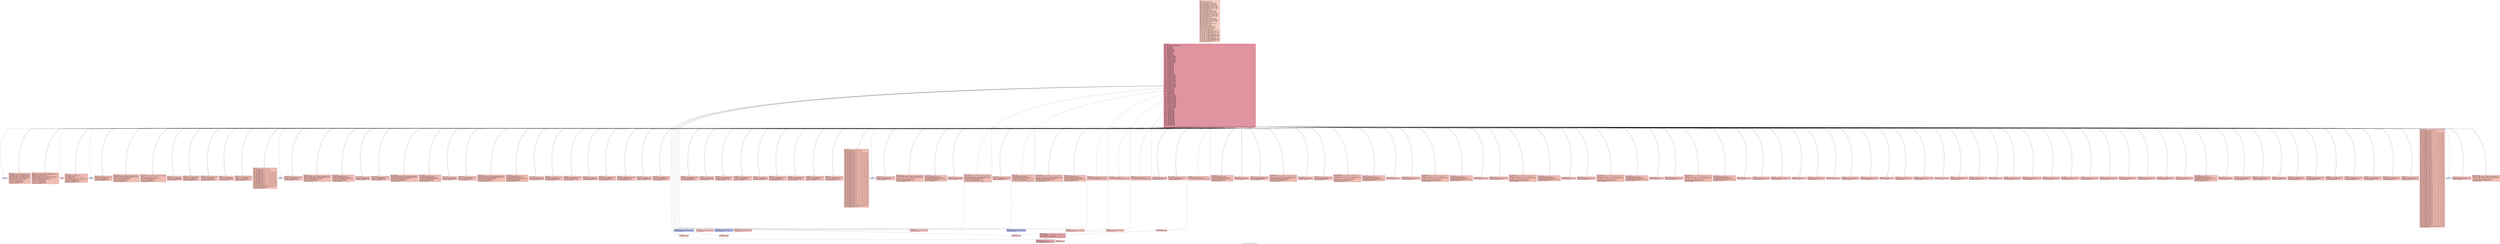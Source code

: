 digraph "CFG for 'chakravyuha_decrypt_string' function" {
	label="CFG for 'chakravyuha_decrypt_string' function";

	Node0x58ded8bc86d0 [shape=record,color="#3d50c3ff", style=filled, fillcolor="#f2907270" fontname="Courier",label="{entry:\l|  %dummy.var332 = alloca i32, align 4\l  %cff.state248 = alloca i32, align 4\l  %fake.counter.phialloca241 = alloca i32, align 4\l  %fake.counter189.phialloca = alloca i32, align 4\l  %fake.counter196.phialloca = alloca i32, align 4\l  %fake.counter203.phialloca = alloca i32, align 4\l  %fake.counter210.phialloca = alloca i32, align 4\l  %fake.counter.reload242.alloca = alloca i32, align 4\l  %fake.counter189.reload.alloca = alloca i32, align 4\l  %fake.counter196.reload.alloca = alloca i32, align 4\l  %fake.counter203.reload.alloca = alloca i32, align 4\l  %fake.counter210.reload.alloca = alloca i32, align 4\l  %dummy.var178 = alloca i32, align 4\l  %cff.state126 = alloca i32, align 4\l  %fake.counter.phialloca119 = alloca i32, align 4\l  %fake.counter85.phialloca = alloca i32, align 4\l  %fake.counter92.phialloca = alloca i32, align 4\l  %fake.counter99.phialloca = alloca i32, align 4\l  %fake.counter106.phialloca = alloca i32, align 4\l  %fake.counter.reload120.alloca = alloca i32, align 4\l  %fake.counter85.reload.alloca = alloca i32, align 4\l  %fake.counter92.reload.alloca = alloca i32, align 4\l  %fake.counter99.reload.alloca = alloca i32, align 4\l  %fake.counter106.reload.alloca = alloca i32, align 4\l  %dummy.var74 = alloca i32, align 4\l  %cff.state54 = alloca i32, align 4\l  %fake.counter.phialloca49 = alloca i32, align 4\l  %fake.counter23.phialloca = alloca i32, align 4\l  %fake.counter30.phialloca = alloca i32, align 4\l  %fake.counter.reload50.alloca = alloca i32, align 4\l  %fake.counter23.reload.alloca = alloca i32, align 4\l  %fake.counter30.reload.alloca = alloca i32, align 4\l  %dummy.var12 = alloca i32, align 4\l  %cff.state5 = alloca i32, align 4\l  %fake.counter.phialloca = alloca i32, align 4\l  %fake.counter.reload.alloca = alloca i32, align 4\l  %dummy.var = alloca i32, align 4\l  %cff.state = alloca i32, align 4\l  %index.phialloca = alloca i32, align 4\l  store i32 undef, ptr %index.phialloca, align 4\l  store i32 0, ptr %index.phialloca, align 4\l  %index.reload2.alloca = alloca i32, align 4\l  %index.reload1.alloca = alloca i32, align 4\l  %index.reload.alloca = alloca i32, align 4\l  store i32 1, ptr %cff.state, align 4\l  store i32 undef, ptr %fake.counter.phialloca, align 4\l  store i32 4, ptr %cff.state5, align 4\l  store i32 undef, ptr %fake.counter.phialloca49, align 4\l  store i32 undef, ptr %fake.counter23.phialloca, align 4\l  store i32 undef, ptr %fake.counter30.phialloca, align 4\l  store i32 14, ptr %cff.state54, align 4\l  store i32 undef, ptr %fake.counter.phialloca119, align 4\l  store i32 undef, ptr %fake.counter85.phialloca, align 4\l  store i32 undef, ptr %fake.counter92.phialloca, align 4\l  store i32 undef, ptr %fake.counter99.phialloca, align 4\l  store i32 undef, ptr %fake.counter106.phialloca, align 4\l  store i32 44, ptr %cff.state126, align 4\l  store i32 undef, ptr %fake.counter.phialloca241, align 4\l  store i32 undef, ptr %fake.counter189.phialloca, align 4\l  store i32 undef, ptr %fake.counter196.phialloca, align 4\l  store i32 undef, ptr %fake.counter203.phialloca, align 4\l  store i32 undef, ptr %fake.counter210.phialloca, align 4\l  store i32 76, ptr %cff.state248, align 4\l  br label %cff.dispatch249\l}"];
	Node0x58ded8bc86d0 -> Node0x58ded8c66920;
	Node0x58ded8bc8670 [shape=record,color="#3d50c3ff", style=filled, fillcolor="#e1675170" fontname="Courier",label="{loop_header:\l|  %index.reload3 = load i32, ptr %index.phialloca, align 4\l  %index.reload2 = load i32, ptr %index.phialloca, align 4\l  store i32 %index.reload2, ptr %index.reload2.alloca, align 4\l  %index.reload1 = load i32, ptr %index.phialloca, align 4\l  store i32 %index.reload1, ptr %index.reload1.alloca, align 4\l  %index.reload = load i32, ptr %index.phialloca, align 4\l  store i32 %index.reload, ptr %index.reload.alloca, align 4\l  %loop_cond = icmp slt i32 %index.reload3, %length\l  %cff.next = select i1 %loop_cond, i32 2, i32 3\l  store i32 %cff.next, ptr %cff.state, align 4\l  store i32 4, ptr %cff.state5, align 4\l  store i32 14, ptr %cff.state54, align 4\l  store i32 44, ptr %cff.state126, align 4\l  store i32 76, ptr %cff.state248, align 4\l  br label %cff.dispatch249\l}"];
	Node0x58ded8bc8670 -> Node0x58ded8c66920;
	Node0x58ded8bc85b0 [shape=record,color="#3d50c3ff", style=filled, fillcolor="#e1675170" fontname="Courier",label="{loop_body:\l|  %index.reload2.reload = load i32, ptr %index.reload2.alloca, align 4\l  %src_char_ptr = getelementptr i8, ptr %src_ptr, i32 %index.reload2.reload\l  %loaded_byte = load i8, ptr %src_char_ptr, align 1\l  %decrypted_byte = xor i8 %loaded_byte, -69\l  %index.reload1.reload = load i32, ptr %index.reload1.alloca, align 4\l  %dest_char_ptr = getelementptr i8, ptr %dest_ptr, i32 %index.reload1.reload\l  store i8 %decrypted_byte, ptr %dest_char_ptr, align 1\l  %index.reload.reload = load i32, ptr %index.reload.alloca, align 4\l  %next_index = add i32 %index.reload.reload, 1\l  store i32 %next_index, ptr %index.phialloca, align 4\l  store i32 1, ptr %cff.state, align 4\l  store i32 4, ptr %cff.state5, align 4\l  store i32 14, ptr %cff.state54, align 4\l  store i32 44, ptr %cff.state126, align 4\l  store i32 76, ptr %cff.state248, align 4\l  br label %cff.dispatch249\l}"];
	Node0x58ded8bc85b0 -> Node0x58ded8c66920;
	Node0x58ded8bca180 [shape=record,color="#3d50c3ff", style=filled, fillcolor="#f2907270" fontname="Courier",label="{loop_exit:\l|  ret void\l}"];
	Node0x58ded8bc8610 [shape=record,color="#3d50c3ff", style=filled, fillcolor="#e1675170" fontname="Courier",label="{cff.dispatch:\l|  %cff.cur = load i32, ptr %cff.state, align 4\l  %0 = icmp eq i32 %cff.cur, 1\l  %cff.case.select = select i1 %0, i32 1, i32 5\l  %1 = icmp eq i32 %cff.cur, 2\l  %cff.case.select9 = select i1 %1, i32 2, i32 %cff.case.select\l  %2 = icmp eq i32 %cff.cur, 3\l  %cff.case.select10 = select i1 %2, i32 3, i32 %cff.case.select9\l  store i32 %cff.case.select10, ptr %cff.state5, align 4\l  store i32 14, ptr %cff.state54, align 4\l  store i32 44, ptr %cff.state126, align 4\l  store i32 76, ptr %cff.state248, align 4\l  br label %cff.dispatch249\l}"];
	Node0x58ded8bc8610 -> Node0x58ded8c66920;
	Node0x58ded8bde490 [shape=record,color="#3d50c3ff", style=filled, fillcolor="#c7d7f070" fontname="Courier",label="{cff.default:\l|  unreachable\l}"];
	Node0x58ded8beb9c0 [shape=record,color="#3d50c3ff", style=filled, fillcolor="#e1675170" fontname="Courier",label="{fake.loop.entry:\l|  store i32 0, ptr %fake.counter.phialloca, align 4\l  store i32 7, ptr %cff.state5, align 4\l  store i32 14, ptr %cff.state54, align 4\l  store i32 44, ptr %cff.state126, align 4\l  store i32 76, ptr %cff.state248, align 4\l  br label %cff.dispatch249\l}"];
	Node0x58ded8beb9c0 -> Node0x58ded8c66920;
	Node0x58ded8beba50 [shape=record,color="#3d50c3ff", style=filled, fillcolor="#e1675170" fontname="Courier",label="{fake.loop.header:\l|  %fake.counter.reload4 = load i32, ptr %fake.counter.phialloca, align 4\l  %fake.counter.reload = load i32, ptr %fake.counter.phialloca, align 4\l  store i32 %fake.counter.reload, ptr %fake.counter.reload.alloca, align 4\l  %fake.cond = icmp slt i32 %fake.counter.reload4, 10\l  %cff.next11 = select i1 %fake.cond, i32 8, i32 9\l  store i32 %cff.next11, ptr %cff.state5, align 4\l  store i32 14, ptr %cff.state54, align 4\l  store i32 44, ptr %cff.state126, align 4\l  store i32 76, ptr %cff.state248, align 4\l  br label %cff.dispatch249\l}"];
	Node0x58ded8beba50 -> Node0x58ded8c66920;
	Node0x58ded8bebae0 [shape=record,color="#3d50c3ff", style=filled, fillcolor="#e1675170" fontname="Courier",label="{fake.loop.body:\l|  %fake.counter.reload.reload = load i32, ptr %fake.counter.reload.alloca,\l... align 4\l  %fake.inc = add i32 %fake.counter.reload.reload, 1\l  store volatile i32 37, ptr %dummy.var, align 4\l  store i32 %fake.inc, ptr %fake.counter.phialloca, align 4\l  store i32 7, ptr %cff.state5, align 4\l  store i32 14, ptr %cff.state54, align 4\l  store i32 44, ptr %cff.state126, align 4\l  store i32 76, ptr %cff.state248, align 4\l  br label %cff.dispatch249\l}"];
	Node0x58ded8bebae0 -> Node0x58ded8c66920;
	Node0x58ded8bebb70 [shape=record,color="#3d50c3ff", style=filled, fillcolor="#e1675170" fontname="Courier",label="{fake.loop.exit:\l|  store i32 4, ptr %cff.state5, align 4\l  store i32 14, ptr %cff.state54, align 4\l  store i32 44, ptr %cff.state126, align 4\l  store i32 76, ptr %cff.state248, align 4\l  br label %cff.dispatch249\l}"];
	Node0x58ded8bebb70 -> Node0x58ded8c66920;
	Node0x58ded8bec1b0 [shape=record,color="#3d50c3ff", style=filled, fillcolor="#e1675170" fontname="Courier",label="{fake.then:\l|  store volatile i32 52, ptr %dummy.var, align 4\l  store i32 12, ptr %cff.state5, align 4\l  store i32 14, ptr %cff.state54, align 4\l  store i32 44, ptr %cff.state126, align 4\l  store i32 76, ptr %cff.state248, align 4\l  br label %cff.dispatch249\l}"];
	Node0x58ded8bec1b0 -> Node0x58ded8c66920;
	Node0x58ded8bec240 [shape=record,color="#3d50c3ff", style=filled, fillcolor="#e1675170" fontname="Courier",label="{fake.else:\l|  store volatile i32 2880, ptr %dummy.var, align 4\l  store i32 12, ptr %cff.state5, align 4\l  store i32 14, ptr %cff.state54, align 4\l  store i32 44, ptr %cff.state126, align 4\l  store i32 76, ptr %cff.state248, align 4\l  br label %cff.dispatch249\l}"];
	Node0x58ded8bec240 -> Node0x58ded8c66920;
	Node0x58ded8bec2d0 [shape=record,color="#3d50c3ff", style=filled, fillcolor="#e1675170" fontname="Courier",label="{fake.merge:\l|  store i32 4, ptr %cff.state5, align 4\l  store i32 14, ptr %cff.state54, align 4\l  store i32 44, ptr %cff.state126, align 4\l  store i32 76, ptr %cff.state248, align 4\l  br label %cff.dispatch249\l}"];
	Node0x58ded8bec2d0 -> Node0x58ded8c66920;
	Node0x58ded8bec630 [shape=record,color="#3d50c3ff", style=filled, fillcolor="#e1675170" fontname="Courier",label="{fake.block:\l|  store volatile i32 -124, ptr %dummy.var, align 4\l  store i32 4, ptr %cff.state5, align 4\l  store i32 14, ptr %cff.state54, align 4\l  store i32 44, ptr %cff.state126, align 4\l  store i32 76, ptr %cff.state248, align 4\l  br label %cff.dispatch249\l}"];
	Node0x58ded8bec630 -> Node0x58ded8c66920;
	Node0x58ded8bebcb0 [shape=record,color="#3d50c3ff", style=filled, fillcolor="#e1675170" fontname="Courier",label="{cff.dispatch6:\l|  %cff.cur8 = load i32, ptr %cff.state5, align 4\l  %3 = icmp eq i32 %cff.cur8, 1\l  %cff.case.select58 = select i1 %3, i32 1, i32 15\l  %4 = icmp eq i32 %cff.cur8, 2\l  %cff.case.select59 = select i1 %4, i32 2, i32 %cff.case.select58\l  %5 = icmp eq i32 %cff.cur8, 3\l  %cff.case.select60 = select i1 %5, i32 3, i32 %cff.case.select59\l  %6 = icmp eq i32 %cff.cur8, 4\l  %cff.case.select61 = select i1 %6, i32 4, i32 %cff.case.select60\l  %7 = icmp eq i32 %cff.cur8, 5\l  %cff.case.select62 = select i1 %7, i32 5, i32 %cff.case.select61\l  %8 = icmp eq i32 %cff.cur8, 6\l  %cff.case.select63 = select i1 %8, i32 6, i32 %cff.case.select62\l  %9 = icmp eq i32 %cff.cur8, 7\l  %cff.case.select64 = select i1 %9, i32 7, i32 %cff.case.select63\l  %10 = icmp eq i32 %cff.cur8, 8\l  %cff.case.select65 = select i1 %10, i32 8, i32 %cff.case.select64\l  %11 = icmp eq i32 %cff.cur8, 9\l  %cff.case.select66 = select i1 %11, i32 9, i32 %cff.case.select65\l  %12 = icmp eq i32 %cff.cur8, 10\l  %cff.case.select67 = select i1 %12, i32 10, i32 %cff.case.select66\l  %13 = icmp eq i32 %cff.cur8, 11\l  %cff.case.select68 = select i1 %13, i32 11, i32 %cff.case.select67\l  %14 = icmp eq i32 %cff.cur8, 12\l  %cff.case.select69 = select i1 %14, i32 12, i32 %cff.case.select68\l  %15 = icmp eq i32 %cff.cur8, 13\l  %cff.case.select70 = select i1 %15, i32 13, i32 %cff.case.select69\l  store i32 %cff.case.select70, ptr %cff.state54, align 4\l  store i32 44, ptr %cff.state126, align 4\l  store i32 76, ptr %cff.state248, align 4\l  br label %cff.dispatch249\l}"];
	Node0x58ded8bebcb0 -> Node0x58ded8c66920;
	Node0x58ded8bebd10 [shape=record,color="#3d50c3ff", style=filled, fillcolor="#c7d7f070" fontname="Courier",label="{cff.default7:\l|  unreachable\l}"];
	Node0x58ded8c02d40 [shape=record,color="#3d50c3ff", style=filled, fillcolor="#e1675170" fontname="Courier",label="{fake.loop.entry13:\l|  store i32 0, ptr %fake.counter.phialloca49, align 4\l  store i32 17, ptr %cff.state54, align 4\l  store i32 44, ptr %cff.state126, align 4\l  store i32 76, ptr %cff.state248, align 4\l  br label %cff.dispatch249\l}"];
	Node0x58ded8c02d40 -> Node0x58ded8c66920;
	Node0x58ded8c02da0 [shape=record,color="#3d50c3ff", style=filled, fillcolor="#e1675170" fontname="Courier",label="{fake.loop.header14:\l|  %fake.counter.reload51 = load i32, ptr %fake.counter.phialloca49, align 4\l  %fake.counter.reload50 = load i32, ptr %fake.counter.phialloca49, align 4\l  store i32 %fake.counter.reload50, ptr %fake.counter.reload50.alloca, align 4\l  %fake.cond17 = icmp slt i32 %fake.counter.reload51, 10\l  %cff.next71 = select i1 %fake.cond17, i32 18, i32 19\l  store i32 %cff.next71, ptr %cff.state54, align 4\l  store i32 44, ptr %cff.state126, align 4\l  store i32 76, ptr %cff.state248, align 4\l  br label %cff.dispatch249\l}"];
	Node0x58ded8c02da0 -> Node0x58ded8c66920;
	Node0x58ded8c02e30 [shape=record,color="#3d50c3ff", style=filled, fillcolor="#e1675170" fontname="Courier",label="{fake.loop.body15:\l|  %fake.counter.reload50.reload = load i32, ptr\l... %fake.counter.reload50.alloca, align 4\l  %fake.inc18 = add i32 %fake.counter.reload50.reload, 1\l  store volatile i32 192, ptr %dummy.var12, align 4\l  store i32 %fake.inc18, ptr %fake.counter.phialloca49, align 4\l  store i32 17, ptr %cff.state54, align 4\l  store i32 44, ptr %cff.state126, align 4\l  store i32 76, ptr %cff.state248, align 4\l  br label %cff.dispatch249\l}"];
	Node0x58ded8c02e30 -> Node0x58ded8c66920;
	Node0x58ded8c02ec0 [shape=record,color="#3d50c3ff", style=filled, fillcolor="#e1675170" fontname="Courier",label="{fake.loop.exit16:\l|  store i32 14, ptr %cff.state54, align 4\l  store i32 44, ptr %cff.state126, align 4\l  store i32 76, ptr %cff.state248, align 4\l  br label %cff.dispatch249\l}"];
	Node0x58ded8c02ec0 -> Node0x58ded8c66920;
	Node0x58ded8c034d0 [shape=record,color="#3d50c3ff", style=filled, fillcolor="#e1675170" fontname="Courier",label="{fake.loop.entry19:\l|  store i32 0, ptr %fake.counter23.phialloca, align 4\l  store i32 21, ptr %cff.state54, align 4\l  store i32 44, ptr %cff.state126, align 4\l  store i32 76, ptr %cff.state248, align 4\l  br label %cff.dispatch249\l}"];
	Node0x58ded8c034d0 -> Node0x58ded8c66920;
	Node0x58ded8c03560 [shape=record,color="#3d50c3ff", style=filled, fillcolor="#e1675170" fontname="Courier",label="{fake.loop.header20:\l|  %fake.counter23.reload52 = load i32, ptr %fake.counter23.phialloca, align 4\l  %fake.counter23.reload = load i32, ptr %fake.counter23.phialloca, align 4\l  store i32 %fake.counter23.reload, ptr %fake.counter23.reload.alloca, align 4\l  %fake.cond24 = icmp slt i32 %fake.counter23.reload52, 10\l  %cff.next72 = select i1 %fake.cond24, i32 22, i32 23\l  store i32 %cff.next72, ptr %cff.state54, align 4\l  store i32 44, ptr %cff.state126, align 4\l  store i32 76, ptr %cff.state248, align 4\l  br label %cff.dispatch249\l}"];
	Node0x58ded8c03560 -> Node0x58ded8c66920;
	Node0x58ded8c035f0 [shape=record,color="#3d50c3ff", style=filled, fillcolor="#e1675170" fontname="Courier",label="{fake.loop.body21:\l|  %fake.counter23.reload.reload = load i32, ptr\l... %fake.counter23.reload.alloca, align 4\l  %fake.inc25 = add i32 %fake.counter23.reload.reload, 1\l  store volatile i32 192, ptr %dummy.var12, align 4\l  store i32 %fake.inc25, ptr %fake.counter23.phialloca, align 4\l  store i32 21, ptr %cff.state54, align 4\l  store i32 44, ptr %cff.state126, align 4\l  store i32 76, ptr %cff.state248, align 4\l  br label %cff.dispatch249\l}"];
	Node0x58ded8c035f0 -> Node0x58ded8c66920;
	Node0x58ded8c03680 [shape=record,color="#3d50c3ff", style=filled, fillcolor="#e1675170" fontname="Courier",label="{fake.loop.exit22:\l|  store i32 14, ptr %cff.state54, align 4\l  store i32 44, ptr %cff.state126, align 4\l  store i32 76, ptr %cff.state248, align 4\l  br label %cff.dispatch249\l}"];
	Node0x58ded8c03680 -> Node0x58ded8c66920;
	Node0x58ded8c03c60 [shape=record,color="#3d50c3ff", style=filled, fillcolor="#e1675170" fontname="Courier",label="{fake.loop.entry26:\l|  store i32 0, ptr %fake.counter30.phialloca, align 4\l  store i32 25, ptr %cff.state54, align 4\l  store i32 44, ptr %cff.state126, align 4\l  store i32 76, ptr %cff.state248, align 4\l  br label %cff.dispatch249\l}"];
	Node0x58ded8c03c60 -> Node0x58ded8c66920;
	Node0x58ded8c03cf0 [shape=record,color="#3d50c3ff", style=filled, fillcolor="#e1675170" fontname="Courier",label="{fake.loop.header27:\l|  %fake.counter30.reload53 = load i32, ptr %fake.counter30.phialloca, align 4\l  %fake.counter30.reload = load i32, ptr %fake.counter30.phialloca, align 4\l  store i32 %fake.counter30.reload, ptr %fake.counter30.reload.alloca, align 4\l  %fake.cond31 = icmp slt i32 %fake.counter30.reload53, 10\l  %cff.next73 = select i1 %fake.cond31, i32 26, i32 27\l  store i32 %cff.next73, ptr %cff.state54, align 4\l  store i32 44, ptr %cff.state126, align 4\l  store i32 76, ptr %cff.state248, align 4\l  br label %cff.dispatch249\l}"];
	Node0x58ded8c03cf0 -> Node0x58ded8c66920;
	Node0x58ded8c03d80 [shape=record,color="#3d50c3ff", style=filled, fillcolor="#e1675170" fontname="Courier",label="{fake.loop.body28:\l|  %fake.counter30.reload.reload = load i32, ptr\l... %fake.counter30.reload.alloca, align 4\l  %fake.inc32 = add i32 %fake.counter30.reload.reload, 1\l  store volatile i32 144177, ptr %dummy.var12, align 4\l  store i32 %fake.inc32, ptr %fake.counter30.phialloca, align 4\l  store i32 25, ptr %cff.state54, align 4\l  store i32 44, ptr %cff.state126, align 4\l  store i32 76, ptr %cff.state248, align 4\l  br label %cff.dispatch249\l}"];
	Node0x58ded8c03d80 -> Node0x58ded8c66920;
	Node0x58ded8c03e10 [shape=record,color="#3d50c3ff", style=filled, fillcolor="#e1675170" fontname="Courier",label="{fake.loop.exit29:\l|  store i32 14, ptr %cff.state54, align 4\l  store i32 44, ptr %cff.state126, align 4\l  store i32 76, ptr %cff.state248, align 4\l  br label %cff.dispatch249\l}"];
	Node0x58ded8c03e10 -> Node0x58ded8c66920;
	Node0x58ded8c045a0 [shape=record,color="#3d50c3ff", style=filled, fillcolor="#e1675170" fontname="Courier",label="{fake.then33:\l|  store volatile i32 57, ptr %dummy.var12, align 4\l  store i32 30, ptr %cff.state54, align 4\l  store i32 44, ptr %cff.state126, align 4\l  store i32 76, ptr %cff.state248, align 4\l  br label %cff.dispatch249\l}"];
	Node0x58ded8c045a0 -> Node0x58ded8c66920;
	Node0x58ded8c04630 [shape=record,color="#3d50c3ff", style=filled, fillcolor="#e1675170" fontname="Courier",label="{fake.else34:\l|  store volatile i32 17280, ptr %dummy.var12, align 4\l  store i32 30, ptr %cff.state54, align 4\l  store i32 44, ptr %cff.state126, align 4\l  store i32 76, ptr %cff.state248, align 4\l  br label %cff.dispatch249\l}"];
	Node0x58ded8c04630 -> Node0x58ded8c66920;
	Node0x58ded8c046c0 [shape=record,color="#3d50c3ff", style=filled, fillcolor="#e1675170" fontname="Courier",label="{fake.merge35:\l|  store i32 14, ptr %cff.state54, align 4\l  store i32 44, ptr %cff.state126, align 4\l  store i32 76, ptr %cff.state248, align 4\l  br label %cff.dispatch249\l}"];
	Node0x58ded8c046c0 -> Node0x58ded8c66920;
	Node0x58ded8c04a20 [shape=record,color="#3d50c3ff", style=filled, fillcolor="#e1675170" fontname="Courier",label="{fake.then36:\l|  store volatile i32 63, ptr %dummy.var12, align 4\l  store i32 33, ptr %cff.state54, align 4\l  store i32 44, ptr %cff.state126, align 4\l  store i32 76, ptr %cff.state248, align 4\l  br label %cff.dispatch249\l}"];
	Node0x58ded8c04a20 -> Node0x58ded8c66920;
	Node0x58ded8c04ab0 [shape=record,color="#3d50c3ff", style=filled, fillcolor="#e1675170" fontname="Courier",label="{fake.else37:\l|  store volatile i32 120960, ptr %dummy.var12, align 4\l  store i32 33, ptr %cff.state54, align 4\l  store i32 44, ptr %cff.state126, align 4\l  store i32 76, ptr %cff.state248, align 4\l  br label %cff.dispatch249\l}"];
	Node0x58ded8c04ab0 -> Node0x58ded8c66920;
	Node0x58ded8c04b40 [shape=record,color="#3d50c3ff", style=filled, fillcolor="#e1675170" fontname="Courier",label="{fake.merge38:\l|  store i32 14, ptr %cff.state54, align 4\l  store i32 44, ptr %cff.state126, align 4\l  store i32 76, ptr %cff.state248, align 4\l  br label %cff.dispatch249\l}"];
	Node0x58ded8c04b40 -> Node0x58ded8c66920;
	Node0x58ded8c04ea0 [shape=record,color="#3d50c3ff", style=filled, fillcolor="#e1675170" fontname="Courier",label="{fake.then39:\l|  store volatile i32 48, ptr %dummy.var12, align 4\l  store i32 36, ptr %cff.state54, align 4\l  store i32 44, ptr %cff.state126, align 4\l  store i32 76, ptr %cff.state248, align 4\l  br label %cff.dispatch249\l}"];
	Node0x58ded8c04ea0 -> Node0x58ded8c66920;
	Node0x58ded8c04f30 [shape=record,color="#3d50c3ff", style=filled, fillcolor="#e1675170" fontname="Courier",label="{fake.else40:\l|  store volatile i32 576, ptr %dummy.var12, align 4\l  store i32 36, ptr %cff.state54, align 4\l  store i32 44, ptr %cff.state126, align 4\l  store i32 76, ptr %cff.state248, align 4\l  br label %cff.dispatch249\l}"];
	Node0x58ded8c04f30 -> Node0x58ded8c66920;
	Node0x58ded8c04fc0 [shape=record,color="#3d50c3ff", style=filled, fillcolor="#e1675170" fontname="Courier",label="{fake.merge41:\l|  store i32 14, ptr %cff.state54, align 4\l  store i32 44, ptr %cff.state126, align 4\l  store i32 76, ptr %cff.state248, align 4\l  br label %cff.dispatch249\l}"];
	Node0x58ded8c04fc0 -> Node0x58ded8c66920;
	Node0x58ded8c05320 [shape=record,color="#3d50c3ff", style=filled, fillcolor="#e1675170" fontname="Courier",label="{fake.then42:\l|  store volatile i32 57, ptr %dummy.var12, align 4\l  store i32 39, ptr %cff.state54, align 4\l  store i32 44, ptr %cff.state126, align 4\l  store i32 76, ptr %cff.state248, align 4\l  br label %cff.dispatch249\l}"];
	Node0x58ded8c05320 -> Node0x58ded8c66920;
	Node0x58ded8c053b0 [shape=record,color="#3d50c3ff", style=filled, fillcolor="#e1675170" fontname="Courier",label="{fake.else43:\l|  store volatile i32 17280, ptr %dummy.var12, align 4\l  store i32 39, ptr %cff.state54, align 4\l  store i32 44, ptr %cff.state126, align 4\l  store i32 76, ptr %cff.state248, align 4\l  br label %cff.dispatch249\l}"];
	Node0x58ded8c053b0 -> Node0x58ded8c66920;
	Node0x58ded8c05440 [shape=record,color="#3d50c3ff", style=filled, fillcolor="#e1675170" fontname="Courier",label="{fake.merge44:\l|  store i32 14, ptr %cff.state54, align 4\l  store i32 44, ptr %cff.state126, align 4\l  store i32 76, ptr %cff.state248, align 4\l  br label %cff.dispatch249\l}"];
	Node0x58ded8c05440 -> Node0x58ded8c66920;
	Node0x58ded8c057a0 [shape=record,color="#3d50c3ff", style=filled, fillcolor="#e1675170" fontname="Courier",label="{fake.block45:\l|  store volatile i32 940, ptr %dummy.var12, align 4\l  store i32 14, ptr %cff.state54, align 4\l  store i32 44, ptr %cff.state126, align 4\l  store i32 76, ptr %cff.state248, align 4\l  br label %cff.dispatch249\l}"];
	Node0x58ded8c057a0 -> Node0x58ded8c66920;
	Node0x58ded8c05a40 [shape=record,color="#3d50c3ff", style=filled, fillcolor="#e1675170" fontname="Courier",label="{fake.block46:\l|  store volatile i32 10, ptr %dummy.var12, align 4\l  store i32 14, ptr %cff.state54, align 4\l  store i32 44, ptr %cff.state126, align 4\l  store i32 76, ptr %cff.state248, align 4\l  br label %cff.dispatch249\l}"];
	Node0x58ded8c05a40 -> Node0x58ded8c66920;
	Node0x58ded8c05c20 [shape=record,color="#3d50c3ff", style=filled, fillcolor="#e1675170" fontname="Courier",label="{fake.block47:\l|  store volatile i32 10574, ptr %dummy.var12, align 4\l  store i32 14, ptr %cff.state54, align 4\l  store i32 44, ptr %cff.state126, align 4\l  store i32 76, ptr %cff.state248, align 4\l  br label %cff.dispatch249\l}"];
	Node0x58ded8c05c20 -> Node0x58ded8c66920;
	Node0x58ded8c05f50 [shape=record,color="#3d50c3ff", style=filled, fillcolor="#e1675170" fontname="Courier",label="{fake.block48:\l|  store volatile i32 8424, ptr %dummy.var12, align 4\l  store i32 14, ptr %cff.state54, align 4\l  store i32 44, ptr %cff.state126, align 4\l  store i32 76, ptr %cff.state248, align 4\l  br label %cff.dispatch249\l}"];
	Node0x58ded8c05f50 -> Node0x58ded8c66920;
	Node0x58ded8c03000 [shape=record,color="#3d50c3ff", style=filled, fillcolor="#e1675170" fontname="Courier",label="{cff.dispatch55:\l|  %cff.cur57 = load i32, ptr %cff.state54, align 4\l  %16 = icmp eq i32 %cff.cur57, 1\l  %cff.case.select130 = select i1 %16, i32 1, i32 45\l  %17 = icmp eq i32 %cff.cur57, 2\l  %cff.case.select131 = select i1 %17, i32 2, i32 %cff.case.select130\l  %18 = icmp eq i32 %cff.cur57, 3\l  %cff.case.select132 = select i1 %18, i32 3, i32 %cff.case.select131\l  %19 = icmp eq i32 %cff.cur57, 4\l  %cff.case.select133 = select i1 %19, i32 4, i32 %cff.case.select132\l  %20 = icmp eq i32 %cff.cur57, 5\l  %cff.case.select134 = select i1 %20, i32 5, i32 %cff.case.select133\l  %21 = icmp eq i32 %cff.cur57, 6\l  %cff.case.select135 = select i1 %21, i32 6, i32 %cff.case.select134\l  %22 = icmp eq i32 %cff.cur57, 7\l  %cff.case.select136 = select i1 %22, i32 7, i32 %cff.case.select135\l  %23 = icmp eq i32 %cff.cur57, 8\l  %cff.case.select137 = select i1 %23, i32 8, i32 %cff.case.select136\l  %24 = icmp eq i32 %cff.cur57, 9\l  %cff.case.select138 = select i1 %24, i32 9, i32 %cff.case.select137\l  %25 = icmp eq i32 %cff.cur57, 10\l  %cff.case.select139 = select i1 %25, i32 10, i32 %cff.case.select138\l  %26 = icmp eq i32 %cff.cur57, 11\l  %cff.case.select140 = select i1 %26, i32 11, i32 %cff.case.select139\l  %27 = icmp eq i32 %cff.cur57, 12\l  %cff.case.select141 = select i1 %27, i32 12, i32 %cff.case.select140\l  %28 = icmp eq i32 %cff.cur57, 13\l  %cff.case.select142 = select i1 %28, i32 13, i32 %cff.case.select141\l  %29 = icmp eq i32 %cff.cur57, 14\l  %cff.case.select143 = select i1 %29, i32 14, i32 %cff.case.select142\l  %30 = icmp eq i32 %cff.cur57, 15\l  %cff.case.select144 = select i1 %30, i32 15, i32 %cff.case.select143\l  %31 = icmp eq i32 %cff.cur57, 16\l  %cff.case.select145 = select i1 %31, i32 16, i32 %cff.case.select144\l  %32 = icmp eq i32 %cff.cur57, 17\l  %cff.case.select146 = select i1 %32, i32 17, i32 %cff.case.select145\l  %33 = icmp eq i32 %cff.cur57, 18\l  %cff.case.select147 = select i1 %33, i32 18, i32 %cff.case.select146\l  %34 = icmp eq i32 %cff.cur57, 19\l  %cff.case.select148 = select i1 %34, i32 19, i32 %cff.case.select147\l  %35 = icmp eq i32 %cff.cur57, 20\l  %cff.case.select149 = select i1 %35, i32 20, i32 %cff.case.select148\l  %36 = icmp eq i32 %cff.cur57, 21\l  %cff.case.select150 = select i1 %36, i32 21, i32 %cff.case.select149\l  %37 = icmp eq i32 %cff.cur57, 22\l  %cff.case.select151 = select i1 %37, i32 22, i32 %cff.case.select150\l  %38 = icmp eq i32 %cff.cur57, 23\l  %cff.case.select152 = select i1 %38, i32 23, i32 %cff.case.select151\l  %39 = icmp eq i32 %cff.cur57, 24\l  %cff.case.select153 = select i1 %39, i32 24, i32 %cff.case.select152\l  %40 = icmp eq i32 %cff.cur57, 25\l  %cff.case.select154 = select i1 %40, i32 25, i32 %cff.case.select153\l  %41 = icmp eq i32 %cff.cur57, 26\l  %cff.case.select155 = select i1 %41, i32 26, i32 %cff.case.select154\l  %42 = icmp eq i32 %cff.cur57, 27\l  %cff.case.select156 = select i1 %42, i32 27, i32 %cff.case.select155\l  %43 = icmp eq i32 %cff.cur57, 28\l  %cff.case.select157 = select i1 %43, i32 28, i32 %cff.case.select156\l  %44 = icmp eq i32 %cff.cur57, 29\l  %cff.case.select158 = select i1 %44, i32 29, i32 %cff.case.select157\l  %45 = icmp eq i32 %cff.cur57, 30\l  %cff.case.select159 = select i1 %45, i32 30, i32 %cff.case.select158\l  %46 = icmp eq i32 %cff.cur57, 31\l  %cff.case.select160 = select i1 %46, i32 31, i32 %cff.case.select159\l  %47 = icmp eq i32 %cff.cur57, 32\l  %cff.case.select161 = select i1 %47, i32 32, i32 %cff.case.select160\l  %48 = icmp eq i32 %cff.cur57, 33\l  %cff.case.select162 = select i1 %48, i32 33, i32 %cff.case.select161\l  %49 = icmp eq i32 %cff.cur57, 34\l  %cff.case.select163 = select i1 %49, i32 34, i32 %cff.case.select162\l  %50 = icmp eq i32 %cff.cur57, 35\l  %cff.case.select164 = select i1 %50, i32 35, i32 %cff.case.select163\l  %51 = icmp eq i32 %cff.cur57, 36\l  %cff.case.select165 = select i1 %51, i32 36, i32 %cff.case.select164\l  %52 = icmp eq i32 %cff.cur57, 37\l  %cff.case.select166 = select i1 %52, i32 37, i32 %cff.case.select165\l  %53 = icmp eq i32 %cff.cur57, 38\l  %cff.case.select167 = select i1 %53, i32 38, i32 %cff.case.select166\l  %54 = icmp eq i32 %cff.cur57, 39\l  %cff.case.select168 = select i1 %54, i32 39, i32 %cff.case.select167\l  %55 = icmp eq i32 %cff.cur57, 40\l  %cff.case.select169 = select i1 %55, i32 40, i32 %cff.case.select168\l  %56 = icmp eq i32 %cff.cur57, 41\l  %cff.case.select170 = select i1 %56, i32 41, i32 %cff.case.select169\l  %57 = icmp eq i32 %cff.cur57, 42\l  %cff.case.select171 = select i1 %57, i32 42, i32 %cff.case.select170\l  %58 = icmp eq i32 %cff.cur57, 43\l  %cff.case.select172 = select i1 %58, i32 43, i32 %cff.case.select171\l  store i32 %cff.case.select172, ptr %cff.state126, align 4\l  store i32 76, ptr %cff.state248, align 4\l  br label %cff.dispatch249\l}"];
	Node0x58ded8c03000 -> Node0x58ded8c66920;
	Node0x58ded8c03060 [shape=record,color="#3d50c3ff", style=filled, fillcolor="#c7d7f070" fontname="Courier",label="{cff.default56:\l|  unreachable\l}"];
	Node0x58ded8bfd380 [shape=record,color="#3d50c3ff", style=filled, fillcolor="#e1675170" fontname="Courier",label="{fake.loop.entry75:\l|  store i32 0, ptr %fake.counter.phialloca119, align 4\l  store i32 47, ptr %cff.state126, align 4\l  store i32 76, ptr %cff.state248, align 4\l  br label %cff.dispatch249\l}"];
	Node0x58ded8bfd380 -> Node0x58ded8c66920;
	Node0x58ded8bfd3e0 [shape=record,color="#3d50c3ff", style=filled, fillcolor="#e1675170" fontname="Courier",label="{fake.loop.header76:\l|  %fake.counter.reload121 = load i32, ptr %fake.counter.phialloca119, align 4\l  %fake.counter.reload120 = load i32, ptr %fake.counter.phialloca119, align 4\l  store i32 %fake.counter.reload120, ptr %fake.counter.reload120.alloca, align\l... 4\l  %fake.cond79 = icmp slt i32 %fake.counter.reload121, 10\l  %cff.next173 = select i1 %fake.cond79, i32 48, i32 49\l  store i32 %cff.next173, ptr %cff.state126, align 4\l  store i32 76, ptr %cff.state248, align 4\l  br label %cff.dispatch249\l}"];
	Node0x58ded8bfd3e0 -> Node0x58ded8c66920;
	Node0x58ded8bfd470 [shape=record,color="#3d50c3ff", style=filled, fillcolor="#e1675170" fontname="Courier",label="{fake.loop.body77:\l|  %fake.counter.reload120.reload = load i32, ptr\l... %fake.counter.reload120.alloca, align 4\l  %fake.inc80 = add i32 %fake.counter.reload120.reload, 1\l  store volatile i32 12446, ptr %dummy.var74, align 4\l  store i32 %fake.inc80, ptr %fake.counter.phialloca119, align 4\l  store i32 47, ptr %cff.state126, align 4\l  store i32 76, ptr %cff.state248, align 4\l  br label %cff.dispatch249\l}"];
	Node0x58ded8bfd470 -> Node0x58ded8c66920;
	Node0x58ded8bfd500 [shape=record,color="#3d50c3ff", style=filled, fillcolor="#e1675170" fontname="Courier",label="{fake.loop.exit78:\l|  store i32 44, ptr %cff.state126, align 4\l  store i32 76, ptr %cff.state248, align 4\l  br label %cff.dispatch249\l}"];
	Node0x58ded8bfd500 -> Node0x58ded8c66920;
	Node0x58ded8bfdb10 [shape=record,color="#3d50c3ff", style=filled, fillcolor="#e1675170" fontname="Courier",label="{fake.loop.entry81:\l|  store i32 0, ptr %fake.counter85.phialloca, align 4\l  store i32 51, ptr %cff.state126, align 4\l  store i32 76, ptr %cff.state248, align 4\l  br label %cff.dispatch249\l}"];
	Node0x58ded8bfdb10 -> Node0x58ded8c66920;
	Node0x58ded8bfdba0 [shape=record,color="#3d50c3ff", style=filled, fillcolor="#e1675170" fontname="Courier",label="{fake.loop.header82:\l|  %fake.counter85.reload122 = load i32, ptr %fake.counter85.phialloca, align\l... 4\l  %fake.counter85.reload = load i32, ptr %fake.counter85.phialloca, align 4\l  store i32 %fake.counter85.reload, ptr %fake.counter85.reload.alloca, align 4\l  %fake.cond86 = icmp slt i32 %fake.counter85.reload122, 10\l  %cff.next174 = select i1 %fake.cond86, i32 52, i32 53\l  store i32 %cff.next174, ptr %cff.state126, align 4\l  store i32 76, ptr %cff.state248, align 4\l  br label %cff.dispatch249\l}"];
	Node0x58ded8bfdba0 -> Node0x58ded8c66920;
	Node0x58ded8bfdc30 [shape=record,color="#3d50c3ff", style=filled, fillcolor="#e1675170" fontname="Courier",label="{fake.loop.body83:\l|  %fake.counter85.reload.reload = load i32, ptr\l... %fake.counter85.reload.alloca, align 4\l  %fake.inc87 = add i32 %fake.counter85.reload.reload, 1\l  store volatile i32 17600, ptr %dummy.var74, align 4\l  store i32 %fake.inc87, ptr %fake.counter85.phialloca, align 4\l  store i32 51, ptr %cff.state126, align 4\l  store i32 76, ptr %cff.state248, align 4\l  br label %cff.dispatch249\l}"];
	Node0x58ded8bfdc30 -> Node0x58ded8c66920;
	Node0x58ded8bfdcc0 [shape=record,color="#3d50c3ff", style=filled, fillcolor="#e1675170" fontname="Courier",label="{fake.loop.exit84:\l|  store i32 44, ptr %cff.state126, align 4\l  store i32 76, ptr %cff.state248, align 4\l  br label %cff.dispatch249\l}"];
	Node0x58ded8bfdcc0 -> Node0x58ded8c66920;
	Node0x58ded8bfe390 [shape=record,color="#3d50c3ff", style=filled, fillcolor="#e1675170" fontname="Courier",label="{fake.loop.entry88:\l|  store i32 0, ptr %fake.counter92.phialloca, align 4\l  store i32 55, ptr %cff.state126, align 4\l  store i32 76, ptr %cff.state248, align 4\l  br label %cff.dispatch249\l}"];
	Node0x58ded8bfe390 -> Node0x58ded8c66920;
	Node0x58ded8bfe420 [shape=record,color="#3d50c3ff", style=filled, fillcolor="#e1675170" fontname="Courier",label="{fake.loop.header89:\l|  %fake.counter92.reload123 = load i32, ptr %fake.counter92.phialloca, align\l... 4\l  %fake.counter92.reload = load i32, ptr %fake.counter92.phialloca, align 4\l  store i32 %fake.counter92.reload, ptr %fake.counter92.reload.alloca, align 4\l  %fake.cond93 = icmp slt i32 %fake.counter92.reload123, 10\l  %cff.next175 = select i1 %fake.cond93, i32 56, i32 57\l  store i32 %cff.next175, ptr %cff.state126, align 4\l  store i32 76, ptr %cff.state248, align 4\l  br i1 false, label %fake.then339, label %cff.dispatch249\l|{<s0>T|<s1>F}}"];
	Node0x58ded8bfe420:s0 -> Node0x58ded8cbcfe0;
	Node0x58ded8bfe420:s1 -> Node0x58ded8c66920;
	Node0x58ded8bfe4b0 [shape=record,color="#3d50c3ff", style=filled, fillcolor="#e1675170" fontname="Courier",label="{fake.loop.body90:\l|  %fake.counter92.reload.reload = load i32, ptr\l... %fake.counter92.reload.alloca, align 4\l  %fake.inc94 = add i32 %fake.counter92.reload.reload, 1\l  store volatile i32 1566, ptr %dummy.var74, align 4\l  store i32 %fake.inc94, ptr %fake.counter92.phialloca, align 4\l  store i32 55, ptr %cff.state126, align 4\l  store i32 76, ptr %cff.state248, align 4\l  br label %cff.dispatch249\l}"];
	Node0x58ded8bfe4b0 -> Node0x58ded8c66920;
	Node0x58ded8bfe540 [shape=record,color="#3d50c3ff", style=filled, fillcolor="#e1675170" fontname="Courier",label="{fake.loop.exit91:\l|  store i32 44, ptr %cff.state126, align 4\l  store i32 76, ptr %cff.state248, align 4\l  br label %cff.dispatch249\l}"];
	Node0x58ded8bfe540 -> Node0x58ded8c66920;
	Node0x58ded8bfebb0 [shape=record,color="#3d50c3ff", style=filled, fillcolor="#e1675170" fontname="Courier",label="{fake.loop.entry95:\l|  store i32 0, ptr %fake.counter99.phialloca, align 4\l  store i32 59, ptr %cff.state126, align 4\l  store i32 76, ptr %cff.state248, align 4\l  br label %cff.dispatch249\l}"];
	Node0x58ded8bfebb0 -> Node0x58ded8c66920;
	Node0x58ded8bfec40 [shape=record,color="#3d50c3ff", style=filled, fillcolor="#e1675170" fontname="Courier",label="{fake.loop.header96:\l|  %fake.counter99.reload124 = load i32, ptr %fake.counter99.phialloca, align\l... 4\l  %fake.counter99.reload = load i32, ptr %fake.counter99.phialloca, align 4\l  store i32 %fake.counter99.reload, ptr %fake.counter99.reload.alloca, align 4\l  %fake.cond100 = icmp slt i32 %fake.counter99.reload124, 10\l  %cff.next176 = select i1 %fake.cond100, i32 60, i32 61\l  store i32 %cff.next176, ptr %cff.state126, align 4\l  store i32 76, ptr %cff.state248, align 4\l  br label %cff.dispatch249\l}"];
	Node0x58ded8bfec40 -> Node0x58ded8c66920;
	Node0x58ded8bfecd0 [shape=record,color="#3d50c3ff", style=filled, fillcolor="#e1675170" fontname="Courier",label="{fake.loop.body97:\l|  %fake.counter99.reload.reload = load i32, ptr\l... %fake.counter99.reload.alloca, align 4\l  %fake.inc101 = add i32 %fake.counter99.reload.reload, 1\l  store volatile i32 21, ptr %dummy.var74, align 4\l  store i32 %fake.inc101, ptr %fake.counter99.phialloca, align 4\l  store i32 59, ptr %cff.state126, align 4\l  store i32 76, ptr %cff.state248, align 4\l  br i1 false, label %fake.then345, label %cff.dispatch249\l|{<s0>T|<s1>F}}"];
	Node0x58ded8bfecd0:s0 -> Node0x58ded8cbd8e0;
	Node0x58ded8bfecd0:s1 -> Node0x58ded8c66920;
	Node0x58ded8bfed60 [shape=record,color="#3d50c3ff", style=filled, fillcolor="#e1675170" fontname="Courier",label="{fake.loop.exit98:\l|  store i32 44, ptr %cff.state126, align 4\l  store i32 76, ptr %cff.state248, align 4\l  br label %cff.dispatch249\l}"];
	Node0x58ded8bfed60 -> Node0x58ded8c66920;
	Node0x58ded8bff340 [shape=record,color="#3d50c3ff", style=filled, fillcolor="#e1675170" fontname="Courier",label="{fake.loop.entry102:\l|  store i32 0, ptr %fake.counter106.phialloca, align 4\l  store i32 63, ptr %cff.state126, align 4\l  store i32 76, ptr %cff.state248, align 4\l  br label %cff.dispatch249\l}"];
	Node0x58ded8bff340 -> Node0x58ded8c66920;
	Node0x58ded8bff3d0 [shape=record,color="#3d50c3ff", style=filled, fillcolor="#e1675170" fontname="Courier",label="{fake.loop.header103:\l|  %fake.counter106.reload125 = load i32, ptr %fake.counter106.phialloca,\l... align 4\l  %fake.counter106.reload = load i32, ptr %fake.counter106.phialloca, align 4\l  store i32 %fake.counter106.reload, ptr %fake.counter106.reload.alloca, align\l... 4\l  %fake.cond107 = icmp slt i32 %fake.counter106.reload125, 10\l  %cff.next177 = select i1 %fake.cond107, i32 64, i32 65\l  store i32 %cff.next177, ptr %cff.state126, align 4\l  store i32 76, ptr %cff.state248, align 4\l  br label %cff.dispatch249\l}"];
	Node0x58ded8bff3d0 -> Node0x58ded8c66920;
	Node0x58ded8bff460 [shape=record,color="#3d50c3ff", style=filled, fillcolor="#e1675170" fontname="Courier",label="{fake.loop.body104:\l|  %fake.counter106.reload.reload = load i32, ptr\l... %fake.counter106.reload.alloca, align 4\l  %fake.inc108 = add i32 %fake.counter106.reload.reload, 1\l  store volatile i32 6, ptr %dummy.var74, align 4\l  store i32 %fake.inc108, ptr %fake.counter106.phialloca, align 4\l  store i32 63, ptr %cff.state126, align 4\l  store i32 76, ptr %cff.state248, align 4\l  br label %cff.dispatch249\l}"];
	Node0x58ded8bff460 -> Node0x58ded8c66920;
	Node0x58ded8bff4f0 [shape=record,color="#3d50c3ff", style=filled, fillcolor="#e1675170" fontname="Courier",label="{fake.loop.exit105:\l|  store i32 44, ptr %cff.state126, align 4\l  store i32 76, ptr %cff.state248, align 4\l  br label %cff.dispatch249\l}"];
	Node0x58ded8bff4f0 -> Node0x58ded8c66920;
	Node0x58ded8bffad0 [shape=record,color="#3d50c3ff", style=filled, fillcolor="#e1675170" fontname="Courier",label="{fake.then109:\l|  store volatile i32 57, ptr %dummy.var74, align 4\l  store i32 68, ptr %cff.state126, align 4\l  store i32 76, ptr %cff.state248, align 4\l  br label %cff.dispatch249\l}"];
	Node0x58ded8bffad0 -> Node0x58ded8c66920;
	Node0x58ded8c2e4d0 [shape=record,color="#3d50c3ff", style=filled, fillcolor="#e1675170" fontname="Courier",label="{fake.else110:\l|  store volatile i32 17280, ptr %dummy.var74, align 4\l  store i32 68, ptr %cff.state126, align 4\l  store i32 76, ptr %cff.state248, align 4\l  br label %cff.dispatch249\l}"];
	Node0x58ded8c2e4d0 -> Node0x58ded8c66920;
	Node0x58ded8c2e530 [shape=record,color="#3d50c3ff", style=filled, fillcolor="#e1675170" fontname="Courier",label="{fake.merge111:\l|  store i32 44, ptr %cff.state126, align 4\l  store i32 76, ptr %cff.state248, align 4\l  br label %cff.dispatch249\l}"];
	Node0x58ded8c2e530 -> Node0x58ded8c66920;
	Node0x58ded8c2e890 [shape=record,color="#3d50c3ff", style=filled, fillcolor="#e1675170" fontname="Courier",label="{fake.block112:\l|  store volatile i32 52, ptr %dummy.var74, align 4\l  store i32 44, ptr %cff.state126, align 4\l  store i32 76, ptr %cff.state248, align 4\l  br label %cff.dispatch249\l}"];
	Node0x58ded8c2e890 -> Node0x58ded8c66920;
	Node0x58ded8c2eb30 [shape=record,color="#3d50c3ff", style=filled, fillcolor="#e1675170" fontname="Courier",label="{fake.block113:\l|  store volatile i32 -43384, ptr %dummy.var74, align 4\l  store i32 44, ptr %cff.state126, align 4\l  store i32 76, ptr %cff.state248, align 4\l  br label %cff.dispatch249\l}"];
	Node0x58ded8c2eb30 -> Node0x58ded8c66920;
	Node0x58ded8c2ee30 [shape=record,color="#3d50c3ff", style=filled, fillcolor="#e1675170" fontname="Courier",label="{fake.block114:\l|  store volatile i32 -42, ptr %dummy.var74, align 4\l  store i32 44, ptr %cff.state126, align 4\l  store i32 76, ptr %cff.state248, align 4\l  br label %cff.dispatch249\l}"];
	Node0x58ded8c2ee30 -> Node0x58ded8c66920;
	Node0x58ded8c2f040 [shape=record,color="#3d50c3ff", style=filled, fillcolor="#e1675170" fontname="Courier",label="{fake.block115:\l|  store volatile i32 11648, ptr %dummy.var74, align 4\l  store i32 44, ptr %cff.state126, align 4\l  store i32 76, ptr %cff.state248, align 4\l  br label %cff.dispatch249\l}"];
	Node0x58ded8c2f040 -> Node0x58ded8c66920;
	Node0x58ded8c2f2e0 [shape=record,color="#3d50c3ff", style=filled, fillcolor="#e1675170" fontname="Courier",label="{fake.block116:\l|  store volatile i32 5121, ptr %dummy.var74, align 4\l  store i32 44, ptr %cff.state126, align 4\l  store i32 76, ptr %cff.state248, align 4\l  br label %cff.dispatch249\l}"];
	Node0x58ded8c2f2e0 -> Node0x58ded8c66920;
	Node0x58ded8c2f550 [shape=record,color="#3d50c3ff", style=filled, fillcolor="#e1675170" fontname="Courier",label="{fake.block117:\l|  store volatile i32 790, ptr %dummy.var74, align 4\l  store i32 44, ptr %cff.state126, align 4\l  store i32 76, ptr %cff.state248, align 4\l  br label %cff.dispatch249\l}"];
	Node0x58ded8c2f550 -> Node0x58ded8c66920;
	Node0x58ded8c2f7c0 [shape=record,color="#3d50c3ff", style=filled, fillcolor="#e1675170" fontname="Courier",label="{fake.block118:\l|  store volatile i32 46, ptr %dummy.var74, align 4\l  store i32 44, ptr %cff.state126, align 4\l  store i32 76, ptr %cff.state248, align 4\l  br label %cff.dispatch249\l}"];
	Node0x58ded8c2f7c0 -> Node0x58ded8c66920;
	Node0x58ded8bfd640 [shape=record,color="#3d50c3ff", style=filled, fillcolor="#e1675170" fontname="Courier",label="{cff.dispatch127:\l|  %cff.cur129 = load i32, ptr %cff.state126, align 4\l  %59 = icmp eq i32 %cff.cur129, 1\l  %cff.case.select252 = select i1 %59, i32 1, i32 77\l  %60 = icmp eq i32 %cff.cur129, 2\l  %cff.case.select253 = select i1 %60, i32 2, i32 %cff.case.select252\l  %61 = icmp eq i32 %cff.cur129, 3\l  %cff.case.select254 = select i1 %61, i32 3, i32 %cff.case.select253\l  %62 = icmp eq i32 %cff.cur129, 4\l  %cff.case.select255 = select i1 %62, i32 4, i32 %cff.case.select254\l  %63 = icmp eq i32 %cff.cur129, 5\l  %cff.case.select256 = select i1 %63, i32 5, i32 %cff.case.select255\l  %64 = icmp eq i32 %cff.cur129, 6\l  %cff.case.select257 = select i1 %64, i32 6, i32 %cff.case.select256\l  %65 = icmp eq i32 %cff.cur129, 7\l  %cff.case.select258 = select i1 %65, i32 7, i32 %cff.case.select257\l  %66 = icmp eq i32 %cff.cur129, 8\l  %cff.case.select259 = select i1 %66, i32 8, i32 %cff.case.select258\l  %67 = icmp eq i32 %cff.cur129, 9\l  %cff.case.select260 = select i1 %67, i32 9, i32 %cff.case.select259\l  %68 = icmp eq i32 %cff.cur129, 10\l  %cff.case.select261 = select i1 %68, i32 10, i32 %cff.case.select260\l  %69 = icmp eq i32 %cff.cur129, 11\l  %cff.case.select262 = select i1 %69, i32 11, i32 %cff.case.select261\l  %70 = icmp eq i32 %cff.cur129, 12\l  %cff.case.select263 = select i1 %70, i32 12, i32 %cff.case.select262\l  %71 = icmp eq i32 %cff.cur129, 13\l  %cff.case.select264 = select i1 %71, i32 13, i32 %cff.case.select263\l  %72 = icmp eq i32 %cff.cur129, 14\l  %cff.case.select265 = select i1 %72, i32 14, i32 %cff.case.select264\l  %73 = icmp eq i32 %cff.cur129, 15\l  %cff.case.select266 = select i1 %73, i32 15, i32 %cff.case.select265\l  %74 = icmp eq i32 %cff.cur129, 16\l  %cff.case.select267 = select i1 %74, i32 16, i32 %cff.case.select266\l  %75 = icmp eq i32 %cff.cur129, 17\l  %cff.case.select268 = select i1 %75, i32 17, i32 %cff.case.select267\l  %76 = icmp eq i32 %cff.cur129, 18\l  %cff.case.select269 = select i1 %76, i32 18, i32 %cff.case.select268\l  %77 = icmp eq i32 %cff.cur129, 19\l  %cff.case.select270 = select i1 %77, i32 19, i32 %cff.case.select269\l  %78 = icmp eq i32 %cff.cur129, 20\l  %cff.case.select271 = select i1 %78, i32 20, i32 %cff.case.select270\l  %79 = icmp eq i32 %cff.cur129, 21\l  %cff.case.select272 = select i1 %79, i32 21, i32 %cff.case.select271\l  %80 = icmp eq i32 %cff.cur129, 22\l  %cff.case.select273 = select i1 %80, i32 22, i32 %cff.case.select272\l  %81 = icmp eq i32 %cff.cur129, 23\l  %cff.case.select274 = select i1 %81, i32 23, i32 %cff.case.select273\l  %82 = icmp eq i32 %cff.cur129, 24\l  %cff.case.select275 = select i1 %82, i32 24, i32 %cff.case.select274\l  %83 = icmp eq i32 %cff.cur129, 25\l  %cff.case.select276 = select i1 %83, i32 25, i32 %cff.case.select275\l  %84 = icmp eq i32 %cff.cur129, 26\l  %cff.case.select277 = select i1 %84, i32 26, i32 %cff.case.select276\l  %85 = icmp eq i32 %cff.cur129, 27\l  %cff.case.select278 = select i1 %85, i32 27, i32 %cff.case.select277\l  %86 = icmp eq i32 %cff.cur129, 28\l  %cff.case.select279 = select i1 %86, i32 28, i32 %cff.case.select278\l  %87 = icmp eq i32 %cff.cur129, 29\l  %cff.case.select280 = select i1 %87, i32 29, i32 %cff.case.select279\l  %88 = icmp eq i32 %cff.cur129, 30\l  %cff.case.select281 = select i1 %88, i32 30, i32 %cff.case.select280\l  %89 = icmp eq i32 %cff.cur129, 31\l  %cff.case.select282 = select i1 %89, i32 31, i32 %cff.case.select281\l  %90 = icmp eq i32 %cff.cur129, 32\l  %cff.case.select283 = select i1 %90, i32 32, i32 %cff.case.select282\l  %91 = icmp eq i32 %cff.cur129, 33\l  %cff.case.select284 = select i1 %91, i32 33, i32 %cff.case.select283\l  %92 = icmp eq i32 %cff.cur129, 34\l  %cff.case.select285 = select i1 %92, i32 34, i32 %cff.case.select284\l  %93 = icmp eq i32 %cff.cur129, 35\l  %cff.case.select286 = select i1 %93, i32 35, i32 %cff.case.select285\l  %94 = icmp eq i32 %cff.cur129, 36\l  %cff.case.select287 = select i1 %94, i32 36, i32 %cff.case.select286\l  %95 = icmp eq i32 %cff.cur129, 37\l  %cff.case.select288 = select i1 %95, i32 37, i32 %cff.case.select287\l  %96 = icmp eq i32 %cff.cur129, 38\l  %cff.case.select289 = select i1 %96, i32 38, i32 %cff.case.select288\l  %97 = icmp eq i32 %cff.cur129, 39\l  %cff.case.select290 = select i1 %97, i32 39, i32 %cff.case.select289\l  %98 = icmp eq i32 %cff.cur129, 40\l  %cff.case.select291 = select i1 %98, i32 40, i32 %cff.case.select290\l  %99 = icmp eq i32 %cff.cur129, 41\l  %cff.case.select292 = select i1 %99, i32 41, i32 %cff.case.select291\l  %100 = icmp eq i32 %cff.cur129, 42\l  %cff.case.select293 = select i1 %100, i32 42, i32 %cff.case.select292\l  %101 = icmp eq i32 %cff.cur129, 43\l  %cff.case.select294 = select i1 %101, i32 43, i32 %cff.case.select293\l  %102 = icmp eq i32 %cff.cur129, 44\l  %cff.case.select295 = select i1 %102, i32 44, i32 %cff.case.select294\l  %103 = icmp eq i32 %cff.cur129, 45\l  %cff.case.select296 = select i1 %103, i32 45, i32 %cff.case.select295\l  %104 = icmp eq i32 %cff.cur129, 46\l  %cff.case.select297 = select i1 %104, i32 46, i32 %cff.case.select296\l  %105 = icmp eq i32 %cff.cur129, 47\l  %cff.case.select298 = select i1 %105, i32 47, i32 %cff.case.select297\l  %106 = icmp eq i32 %cff.cur129, 48\l  %cff.case.select299 = select i1 %106, i32 48, i32 %cff.case.select298\l  %107 = icmp eq i32 %cff.cur129, 49\l  %cff.case.select300 = select i1 %107, i32 49, i32 %cff.case.select299\l  %108 = icmp eq i32 %cff.cur129, 50\l  %cff.case.select301 = select i1 %108, i32 50, i32 %cff.case.select300\l  %109 = icmp eq i32 %cff.cur129, 51\l  %cff.case.select302 = select i1 %109, i32 51, i32 %cff.case.select301\l  %110 = icmp eq i32 %cff.cur129, 52\l  %cff.case.select303 = select i1 %110, i32 52, i32 %cff.case.select302\l  %111 = icmp eq i32 %cff.cur129, 53\l  %cff.case.select304 = select i1 %111, i32 53, i32 %cff.case.select303\l  %112 = icmp eq i32 %cff.cur129, 54\l  %cff.case.select305 = select i1 %112, i32 54, i32 %cff.case.select304\l  %113 = icmp eq i32 %cff.cur129, 55\l  %cff.case.select306 = select i1 %113, i32 55, i32 %cff.case.select305\l  %114 = icmp eq i32 %cff.cur129, 56\l  %cff.case.select307 = select i1 %114, i32 56, i32 %cff.case.select306\l  %115 = icmp eq i32 %cff.cur129, 57\l  %cff.case.select308 = select i1 %115, i32 57, i32 %cff.case.select307\l  %116 = icmp eq i32 %cff.cur129, 58\l  %cff.case.select309 = select i1 %116, i32 58, i32 %cff.case.select308\l  %117 = icmp eq i32 %cff.cur129, 59\l  %cff.case.select310 = select i1 %117, i32 59, i32 %cff.case.select309\l  %118 = icmp eq i32 %cff.cur129, 60\l  %cff.case.select311 = select i1 %118, i32 60, i32 %cff.case.select310\l  %119 = icmp eq i32 %cff.cur129, 61\l  %cff.case.select312 = select i1 %119, i32 61, i32 %cff.case.select311\l  %120 = icmp eq i32 %cff.cur129, 62\l  %cff.case.select313 = select i1 %120, i32 62, i32 %cff.case.select312\l  %121 = icmp eq i32 %cff.cur129, 63\l  %cff.case.select314 = select i1 %121, i32 63, i32 %cff.case.select313\l  %122 = icmp eq i32 %cff.cur129, 64\l  %cff.case.select315 = select i1 %122, i32 64, i32 %cff.case.select314\l  %123 = icmp eq i32 %cff.cur129, 65\l  %cff.case.select316 = select i1 %123, i32 65, i32 %cff.case.select315\l  %124 = icmp eq i32 %cff.cur129, 66\l  %cff.case.select317 = select i1 %124, i32 66, i32 %cff.case.select316\l  %125 = icmp eq i32 %cff.cur129, 67\l  %cff.case.select318 = select i1 %125, i32 67, i32 %cff.case.select317\l  %126 = icmp eq i32 %cff.cur129, 68\l  %cff.case.select319 = select i1 %126, i32 68, i32 %cff.case.select318\l  %127 = icmp eq i32 %cff.cur129, 69\l  %cff.case.select320 = select i1 %127, i32 69, i32 %cff.case.select319\l  %128 = icmp eq i32 %cff.cur129, 70\l  %cff.case.select321 = select i1 %128, i32 70, i32 %cff.case.select320\l  %129 = icmp eq i32 %cff.cur129, 71\l  %cff.case.select322 = select i1 %129, i32 71, i32 %cff.case.select321\l  %130 = icmp eq i32 %cff.cur129, 72\l  %cff.case.select323 = select i1 %130, i32 72, i32 %cff.case.select322\l  %131 = icmp eq i32 %cff.cur129, 73\l  %cff.case.select324 = select i1 %131, i32 73, i32 %cff.case.select323\l  %132 = icmp eq i32 %cff.cur129, 74\l  %cff.case.select325 = select i1 %132, i32 74, i32 %cff.case.select324\l  %133 = icmp eq i32 %cff.cur129, 75\l  %cff.case.select326 = select i1 %133, i32 75, i32 %cff.case.select325\l  store i32 %cff.case.select326, ptr %cff.state248, align 4\l  br label %cff.dispatch249\l}"];
	Node0x58ded8bfd640 -> Node0x58ded8c66920;
	Node0x58ded8bfd6a0 [shape=record,color="#3d50c3ff", style=filled, fillcolor="#cbd8ee70" fontname="Courier",label="{cff.default128:\l|  unreachable\l}"];
	Node0x58ded8c66660 [shape=record,color="#3d50c3ff", style=filled, fillcolor="#e1675170" fontname="Courier",label="{fake.loop.entry179:\l|  store i32 0, ptr %fake.counter.phialloca241, align 4\l  store i32 79, ptr %cff.state248, align 4\l  br label %cff.dispatch249\l}"];
	Node0x58ded8c66660 -> Node0x58ded8c66920;
	Node0x58ded8c666c0 [shape=record,color="#3d50c3ff", style=filled, fillcolor="#e1675170" fontname="Courier",label="{fake.loop.header180:\l|  %fake.counter.reload243 = load i32, ptr %fake.counter.phialloca241, align 4\l  %fake.counter.reload242 = load i32, ptr %fake.counter.phialloca241, align 4\l  store i32 %fake.counter.reload242, ptr %fake.counter.reload242.alloca, align\l... 4\l  %fake.cond183 = icmp slt i32 %fake.counter.reload243, 10\l  %cff.next327 = select i1 %fake.cond183, i32 80, i32 81\l  store i32 %cff.next327, ptr %cff.state248, align 4\l  br label %cff.dispatch249\l}"];
	Node0x58ded8c666c0 -> Node0x58ded8c66920;
	Node0x58ded8c66750 [shape=record,color="#3d50c3ff", style=filled, fillcolor="#e1675170" fontname="Courier",label="{fake.loop.body181:\l|  %fake.counter.reload242.reload = load i32, ptr\l... %fake.counter.reload242.alloca, align 4\l  %fake.inc184 = add i32 %fake.counter.reload242.reload, 1\l  store volatile i32 1943, ptr %dummy.var178, align 4\l  store i32 %fake.inc184, ptr %fake.counter.phialloca241, align 4\l  store i32 79, ptr %cff.state248, align 4\l  br label %cff.dispatch249\l}"];
	Node0x58ded8c66750 -> Node0x58ded8c66920;
	Node0x58ded8c667e0 [shape=record,color="#3d50c3ff", style=filled, fillcolor="#e1675170" fontname="Courier",label="{fake.loop.exit182:\l|  store i32 76, ptr %cff.state248, align 4\l  br label %cff.dispatch249\l}"];
	Node0x58ded8c667e0 -> Node0x58ded8c66920;
	Node0x58ded8c66df0 [shape=record,color="#3d50c3ff", style=filled, fillcolor="#e1675170" fontname="Courier",label="{fake.loop.entry185:\l|  store i32 0, ptr %fake.counter189.phialloca, align 4\l  store i32 83, ptr %cff.state248, align 4\l  br label %cff.dispatch249\l}"];
	Node0x58ded8c66df0 -> Node0x58ded8c66920;
	Node0x58ded8c66e80 [shape=record,color="#3d50c3ff", style=filled, fillcolor="#e1675170" fontname="Courier",label="{fake.loop.header186:\l|  %fake.counter189.reload244 = load i32, ptr %fake.counter189.phialloca,\l... align 4\l  %fake.counter189.reload = load i32, ptr %fake.counter189.phialloca, align 4\l  store i32 %fake.counter189.reload, ptr %fake.counter189.reload.alloca, align\l... 4\l  %fake.cond190 = icmp slt i32 %fake.counter189.reload244, 10\l  %cff.next328 = select i1 %fake.cond190, i32 84, i32 85\l  store i32 %cff.next328, ptr %cff.state248, align 4\l  br label %cff.dispatch249\l}"];
	Node0x58ded8c66e80 -> Node0x58ded8c66920;
	Node0x58ded8c66f10 [shape=record,color="#3d50c3ff", style=filled, fillcolor="#e1675170" fontname="Courier",label="{fake.loop.body187:\l|  %fake.counter189.reload.reload = load i32, ptr\l... %fake.counter189.reload.alloca, align 4\l  %fake.inc191 = add i32 %fake.counter189.reload.reload, 1\l  store volatile i32 15, ptr %dummy.var178, align 4\l  store i32 %fake.inc191, ptr %fake.counter189.phialloca, align 4\l  store i32 83, ptr %cff.state248, align 4\l  br label %cff.dispatch249\l}"];
	Node0x58ded8c66f10 -> Node0x58ded8c66920;
	Node0x58ded8c66fa0 [shape=record,color="#3d50c3ff", style=filled, fillcolor="#e1675170" fontname="Courier",label="{fake.loop.exit188:\l|  store i32 76, ptr %cff.state248, align 4\l  br label %cff.dispatch249\l}"];
	Node0x58ded8c66fa0 -> Node0x58ded8c66920;
	Node0x58ded8c67580 [shape=record,color="#3d50c3ff", style=filled, fillcolor="#e1675170" fontname="Courier",label="{fake.loop.entry192:\l|  store i32 0, ptr %fake.counter196.phialloca, align 4\l  store i32 87, ptr %cff.state248, align 4\l  br label %cff.dispatch249\l}"];
	Node0x58ded8c67580 -> Node0x58ded8c66920;
	Node0x58ded8c67610 [shape=record,color="#3d50c3ff", style=filled, fillcolor="#e1675170" fontname="Courier",label="{fake.loop.header193:\l|  %fake.counter196.reload245 = load i32, ptr %fake.counter196.phialloca,\l... align 4\l  %fake.counter196.reload = load i32, ptr %fake.counter196.phialloca, align 4\l  store i32 %fake.counter196.reload, ptr %fake.counter196.reload.alloca, align\l... 4\l  %fake.cond197 = icmp slt i32 %fake.counter196.reload245, 10\l  %cff.next329 = select i1 %fake.cond197, i32 88, i32 89\l  store i32 %cff.next329, ptr %cff.state248, align 4\l  br label %cff.dispatch249\l}"];
	Node0x58ded8c67610 -> Node0x58ded8c66920;
	Node0x58ded8c676a0 [shape=record,color="#3d50c3ff", style=filled, fillcolor="#e1675170" fontname="Courier",label="{fake.loop.body194:\l|  %fake.counter196.reload.reload = load i32, ptr\l... %fake.counter196.reload.alloca, align 4\l  %fake.inc198 = add i32 %fake.counter196.reload.reload, 1\l  store volatile i32 8, ptr %dummy.var178, align 4\l  store i32 %fake.inc198, ptr %fake.counter196.phialloca, align 4\l  store i32 87, ptr %cff.state248, align 4\l  br label %cff.dispatch249\l}"];
	Node0x58ded8c676a0 -> Node0x58ded8c66920;
	Node0x58ded8c67730 [shape=record,color="#3d50c3ff", style=filled, fillcolor="#e1675170" fontname="Courier",label="{fake.loop.exit195:\l|  store i32 76, ptr %cff.state248, align 4\l  br label %cff.dispatch249\l}"];
	Node0x58ded8c67730 -> Node0x58ded8c66920;
	Node0x58ded8c67d10 [shape=record,color="#3d50c3ff", style=filled, fillcolor="#e1675170" fontname="Courier",label="{fake.loop.entry199:\l|  store i32 0, ptr %fake.counter203.phialloca, align 4\l  store i32 91, ptr %cff.state248, align 4\l  br label %cff.dispatch249\l}"];
	Node0x58ded8c67d10 -> Node0x58ded8c66920;
	Node0x58ded8c67da0 [shape=record,color="#3d50c3ff", style=filled, fillcolor="#e1675170" fontname="Courier",label="{fake.loop.header200:\l|  %fake.counter203.reload246 = load i32, ptr %fake.counter203.phialloca,\l... align 4\l  %fake.counter203.reload = load i32, ptr %fake.counter203.phialloca, align 4\l  store i32 %fake.counter203.reload, ptr %fake.counter203.reload.alloca, align\l... 4\l  %fake.cond204 = icmp slt i32 %fake.counter203.reload246, 10\l  %cff.next330 = select i1 %fake.cond204, i32 92, i32 93\l  store i32 %cff.next330, ptr %cff.state248, align 4\l  br label %cff.dispatch249\l}"];
	Node0x58ded8c67da0 -> Node0x58ded8c66920;
	Node0x58ded8c67e30 [shape=record,color="#3d50c3ff", style=filled, fillcolor="#e1675170" fontname="Courier",label="{fake.loop.body201:\l|  %fake.counter203.reload.reload = load i32, ptr\l... %fake.counter203.reload.alloca, align 4\l  %fake.inc205 = add i32 %fake.counter203.reload.reload, 1\l  store volatile i32 280, ptr %dummy.var178, align 4\l  store i32 %fake.inc205, ptr %fake.counter203.phialloca, align 4\l  store i32 91, ptr %cff.state248, align 4\l  br label %cff.dispatch249\l}"];
	Node0x58ded8c67e30 -> Node0x58ded8c66920;
	Node0x58ded8c67ec0 [shape=record,color="#3d50c3ff", style=filled, fillcolor="#e1675170" fontname="Courier",label="{fake.loop.exit202:\l|  store i32 76, ptr %cff.state248, align 4\l  br label %cff.dispatch249\l}"];
	Node0x58ded8c67ec0 -> Node0x58ded8c66920;
	Node0x58ded8c684d0 [shape=record,color="#3d50c3ff", style=filled, fillcolor="#e1675170" fontname="Courier",label="{fake.loop.entry206:\l|  store i32 0, ptr %fake.counter210.phialloca, align 4\l  store i32 95, ptr %cff.state248, align 4\l  br label %cff.dispatch249\l}"];
	Node0x58ded8c684d0 -> Node0x58ded8c66920;
	Node0x58ded8c68560 [shape=record,color="#3d50c3ff", style=filled, fillcolor="#e1675170" fontname="Courier",label="{fake.loop.header207:\l|  %fake.counter210.reload247 = load i32, ptr %fake.counter210.phialloca,\l... align 4\l  %fake.counter210.reload = load i32, ptr %fake.counter210.phialloca, align 4\l  store i32 %fake.counter210.reload, ptr %fake.counter210.reload.alloca, align\l... 4\l  %fake.cond211 = icmp slt i32 %fake.counter210.reload247, 10\l  %cff.next331 = select i1 %fake.cond211, i32 96, i32 97\l  store i32 %cff.next331, ptr %cff.state248, align 4\l  br label %cff.dispatch249\l}"];
	Node0x58ded8c68560 -> Node0x58ded8c66920;
	Node0x58ded8c685f0 [shape=record,color="#3d50c3ff", style=filled, fillcolor="#e1675170" fontname="Courier",label="{fake.loop.body208:\l|  %fake.counter210.reload.reload = load i32, ptr\l... %fake.counter210.reload.alloca, align 4\l  %fake.inc212 = add i32 %fake.counter210.reload.reload, 1\l  store volatile i32 24, ptr %dummy.var178, align 4\l  store i32 %fake.inc212, ptr %fake.counter210.phialloca, align 4\l  store i32 95, ptr %cff.state248, align 4\l  br label %cff.dispatch249\l}"];
	Node0x58ded8c685f0 -> Node0x58ded8c66920;
	Node0x58ded8c68680 [shape=record,color="#3d50c3ff", style=filled, fillcolor="#e1675170" fontname="Courier",label="{fake.loop.exit209:\l|  store i32 76, ptr %cff.state248, align 4\l  br label %cff.dispatch249\l}"];
	Node0x58ded8c68680 -> Node0x58ded8c66920;
	Node0x58ded8c68c60 [shape=record,color="#3d50c3ff", style=filled, fillcolor="#e1675170" fontname="Courier",label="{fake.then213:\l|  store volatile i32 87, ptr %dummy.var178, align 4\l  store i32 100, ptr %cff.state248, align 4\l  br label %cff.dispatch249\l}"];
	Node0x58ded8c68c60 -> Node0x58ded8c66920;
	Node0x58ded8c68cf0 [shape=record,color="#3d50c3ff", style=filled, fillcolor="#e1675170" fontname="Courier",label="{fake.else214:\l|  store volatile i32 87091200, ptr %dummy.var178, align 4\l  store i32 100, ptr %cff.state248, align 4\l  br label %cff.dispatch249\l}"];
	Node0x58ded8c68cf0 -> Node0x58ded8c66920;
	Node0x58ded8c68d80 [shape=record,color="#3d50c3ff", style=filled, fillcolor="#e1675170" fontname="Courier",label="{fake.merge215:\l|  store i32 76, ptr %cff.state248, align 4\l  br label %cff.dispatch249\l}"];
	Node0x58ded8c68d80 -> Node0x58ded8c66920;
	Node0x58ded8c690e0 [shape=record,color="#3d50c3ff", style=filled, fillcolor="#e1675170" fontname="Courier",label="{fake.then216:\l|  store volatile i32 87, ptr %dummy.var178, align 4\l  store i32 103, ptr %cff.state248, align 4\l  br label %cff.dispatch249\l}"];
	Node0x58ded8c690e0 -> Node0x58ded8c66920;
	Node0x58ded8c69170 [shape=record,color="#3d50c3ff", style=filled, fillcolor="#e1675170" fontname="Courier",label="{fake.else217:\l|  store volatile i32 87091200, ptr %dummy.var178, align 4\l  store i32 103, ptr %cff.state248, align 4\l  br i1 false, label %fake.then342, label %cff.dispatch249\l|{<s0>T|<s1>F}}"];
	Node0x58ded8c69170:s0 -> Node0x58ded8cbd460;
	Node0x58ded8c69170:s1 -> Node0x58ded8c66920;
	Node0x58ded8c69200 [shape=record,color="#3d50c3ff", style=filled, fillcolor="#e1675170" fontname="Courier",label="{fake.merge218:\l|  store i32 76, ptr %cff.state248, align 4\l  br label %cff.dispatch249\l}"];
	Node0x58ded8c69200 -> Node0x58ded8c66920;
	Node0x58ded8c69560 [shape=record,color="#3d50c3ff", style=filled, fillcolor="#e1675170" fontname="Courier",label="{fake.then219:\l|  store volatile i32 52, ptr %dummy.var178, align 4\l  store i32 106, ptr %cff.state248, align 4\l  br label %cff.dispatch249\l}"];
	Node0x58ded8c69560 -> Node0x58ded8c66920;
	Node0x58ded8c695f0 [shape=record,color="#3d50c3ff", style=filled, fillcolor="#e1675170" fontname="Courier",label="{fake.else220:\l|  store volatile i32 2880, ptr %dummy.var178, align 4\l  store i32 106, ptr %cff.state248, align 4\l  br label %cff.dispatch249\l}"];
	Node0x58ded8c695f0 -> Node0x58ded8c66920;
	Node0x58ded8c69680 [shape=record,color="#3d50c3ff", style=filled, fillcolor="#e1675170" fontname="Courier",label="{fake.merge221:\l|  store i32 76, ptr %cff.state248, align 4\l  br label %cff.dispatch249\l}"];
	Node0x58ded8c69680 -> Node0x58ded8c66920;
	Node0x58ded8c699e0 [shape=record,color="#3d50c3ff", style=filled, fillcolor="#e1675170" fontname="Courier",label="{fake.then222:\l|  store volatile i32 87, ptr %dummy.var178, align 4\l  store i32 109, ptr %cff.state248, align 4\l  br label %cff.dispatch249\l}"];
	Node0x58ded8c699e0 -> Node0x58ded8c66920;
	Node0x58ded8c69a70 [shape=record,color="#3d50c3ff", style=filled, fillcolor="#e1675170" fontname="Courier",label="{fake.else223:\l|  store volatile i32 87091200, ptr %dummy.var178, align 4\l  store i32 109, ptr %cff.state248, align 4\l  br label %cff.dispatch249\l}"];
	Node0x58ded8c69a70 -> Node0x58ded8c66920;
	Node0x58ded8c69b00 [shape=record,color="#3d50c3ff", style=filled, fillcolor="#e1675170" fontname="Courier",label="{fake.merge224:\l|  store i32 76, ptr %cff.state248, align 4\l  br label %cff.dispatch249\l}"];
	Node0x58ded8c69b00 -> Node0x58ded8c66920;
	Node0x58ded8c69e60 [shape=record,color="#3d50c3ff", style=filled, fillcolor="#e1675170" fontname="Courier",label="{fake.then225:\l|  store volatile i32 52, ptr %dummy.var178, align 4\l  store i32 112, ptr %cff.state248, align 4\l  br label %cff.dispatch249\l}"];
	Node0x58ded8c69e60 -> Node0x58ded8c66920;
	Node0x58ded8c69ef0 [shape=record,color="#3d50c3ff", style=filled, fillcolor="#e1675170" fontname="Courier",label="{fake.else226:\l|  store volatile i32 2880, ptr %dummy.var178, align 4\l  store i32 112, ptr %cff.state248, align 4\l  br label %cff.dispatch249\l}"];
	Node0x58ded8c69ef0 -> Node0x58ded8c66920;
	Node0x58ded8c69f80 [shape=record,color="#3d50c3ff", style=filled, fillcolor="#e1675170" fontname="Courier",label="{fake.merge227:\l|  store i32 76, ptr %cff.state248, align 4\l  br label %cff.dispatch249\l}"];
	Node0x58ded8c69f80 -> Node0x58ded8c66920;
	Node0x58ded8c6a2e0 [shape=record,color="#3d50c3ff", style=filled, fillcolor="#e1675170" fontname="Courier",label="{fake.then228:\l|  store volatile i32 63, ptr %dummy.var178, align 4\l  store i32 115, ptr %cff.state248, align 4\l  br label %cff.dispatch249\l}"];
	Node0x58ded8c6a2e0 -> Node0x58ded8c66920;
	Node0x58ded8c6a370 [shape=record,color="#3d50c3ff", style=filled, fillcolor="#e1675170" fontname="Courier",label="{fake.else229:\l|  store volatile i32 120960, ptr %dummy.var178, align 4\l  store i32 115, ptr %cff.state248, align 4\l  br label %cff.dispatch249\l}"];
	Node0x58ded8c6a370 -> Node0x58ded8c66920;
	Node0x58ded8c6a400 [shape=record,color="#3d50c3ff", style=filled, fillcolor="#e1675170" fontname="Courier",label="{fake.merge230:\l|  store i32 76, ptr %cff.state248, align 4\l  br i1 false, label %fake.block348, label %cff.dispatch249\l|{<s0>T|<s1>F}}"];
	Node0x58ded8c6a400:s0 -> Node0x58ded8cbdd60;
	Node0x58ded8c6a400:s1 -> Node0x58ded8c66920;
	Node0x58ded8c6a760 [shape=record,color="#3d50c3ff", style=filled, fillcolor="#e1675170" fontname="Courier",label="{fake.block231:\l|  store volatile i32 24, ptr %dummy.var178, align 4\l  store i32 76, ptr %cff.state248, align 4\l  br label %cff.dispatch249\l}"];
	Node0x58ded8c6a760 -> Node0x58ded8c66920;
	Node0x58ded8c6a940 [shape=record,color="#3d50c3ff", style=filled, fillcolor="#e1675170" fontname="Courier",label="{fake.block232:\l|  store volatile i32 -54884, ptr %dummy.var178, align 4\l  store i32 76, ptr %cff.state248, align 4\l  br i1 false, label %fake.block349, label %cff.dispatch249\l|{<s0>T|<s1>F}}"];
	Node0x58ded8c6a940:s0 -> Node0x58ded8cbe0c0;
	Node0x58ded8c6a940:s1 -> Node0x58ded8c66920;
	Node0x58ded8c6ac10 [shape=record,color="#3d50c3ff", style=filled, fillcolor="#e1675170" fontname="Courier",label="{fake.block233:\l|  store volatile i32 -726, ptr %dummy.var178, align 4\l  store i32 76, ptr %cff.state248, align 4\l  br label %cff.dispatch249\l}"];
	Node0x58ded8c6ac10 -> Node0x58ded8c66920;
	Node0x58ded8c6aee0 [shape=record,color="#3d50c3ff", style=filled, fillcolor="#e1675170" fontname="Courier",label="{fake.block234:\l|  store volatile i32 190, ptr %dummy.var178, align 4\l  store i32 76, ptr %cff.state248, align 4\l  br label %cff.dispatch249\l}"];
	Node0x58ded8c6aee0 -> Node0x58ded8c66920;
	Node0x58ded8c6b0f0 [shape=record,color="#3d50c3ff", style=filled, fillcolor="#e1675170" fontname="Courier",label="{fake.block235:\l|  store volatile i32 4229, ptr %dummy.var178, align 4\l  store i32 76, ptr %cff.state248, align 4\l  br label %cff.dispatch249\l}"];
	Node0x58ded8c6b0f0 -> Node0x58ded8c66920;
	Node0x58ded8c6b480 [shape=record,color="#3d50c3ff", style=filled, fillcolor="#e1675170" fontname="Courier",label="{fake.block236:\l|  store volatile i32 10, ptr %dummy.var178, align 4\l  store i32 76, ptr %cff.state248, align 4\l  br i1 false, label %fake.loop.entry333, label %cff.dispatch249\l|{<s0>T|<s1>F}}"];
	Node0x58ded8c6b480:s0 -> Node0x58ded8cbc910;
	Node0x58ded8c6b480:s1 -> Node0x58ded8c66920;
	Node0x58ded8c6b660 [shape=record,color="#3d50c3ff", style=filled, fillcolor="#e1675170" fontname="Courier",label="{fake.block237:\l|  store volatile i32 83, ptr %dummy.var178, align 4\l  store i32 76, ptr %cff.state248, align 4\l  br label %cff.dispatch249\l}"];
	Node0x58ded8c6b660 -> Node0x58ded8c66920;
	Node0x58ded8c6b840 [shape=record,color="#3d50c3ff", style=filled, fillcolor="#e1675170" fontname="Courier",label="{fake.block238:\l|  store volatile i32 1179, ptr %dummy.var178, align 4\l  store i32 76, ptr %cff.state248, align 4\l  br label %cff.dispatch249\l}"];
	Node0x58ded8c6b840 -> Node0x58ded8c66920;
	Node0x58ded8c6bae0 [shape=record,color="#3d50c3ff", style=filled, fillcolor="#e1675170" fontname="Courier",label="{fake.block239:\l|  store volatile i32 -7, ptr %dummy.var178, align 4\l  store i32 76, ptr %cff.state248, align 4\l  br label %cff.dispatch249\l}"];
	Node0x58ded8c6bae0 -> Node0x58ded8c66920;
	Node0x58ded8c6bcc0 [shape=record,color="#3d50c3ff", style=filled, fillcolor="#e1675170" fontname="Courier",label="{fake.block240:\l|  store volatile i32 94, ptr %dummy.var178, align 4\l  store i32 76, ptr %cff.state248, align 4\l  br label %cff.dispatch249\l}"];
	Node0x58ded8c6bcc0 -> Node0x58ded8c66920;
	Node0x58ded8c66920 [shape=record,color="#b70d28ff", style=filled, fillcolor="#b70d2870" fontname="Courier",label="{cff.dispatch249:\l|  %cff.cur251 = load i32, ptr %cff.state248, align 4\l  switch i32 %cff.cur251, label %cff.default250 [\l    i32 1, label %loop_header\l    i32 2, label %loop_body\l    i32 3, label %loop_exit\l    i32 4, label %cff.dispatch\l    i32 5, label %cff.default\l    i32 6, label %fake.loop.entry\l    i32 7, label %fake.loop.header\l    i32 8, label %fake.loop.body\l    i32 9, label %fake.loop.exit\l    i32 10, label %fake.then\l    i32 11, label %fake.else\l    i32 12, label %fake.merge\l    i32 13, label %fake.block\l    i32 14, label %cff.dispatch6\l    i32 15, label %cff.default7\l    i32 16, label %fake.loop.entry13\l    i32 17, label %fake.loop.header14\l    i32 18, label %fake.loop.body15\l    i32 19, label %fake.loop.exit16\l    i32 20, label %fake.loop.entry19\l    i32 21, label %fake.loop.header20\l    i32 22, label %fake.loop.body21\l    i32 23, label %fake.loop.exit22\l    i32 24, label %fake.loop.entry26\l    i32 25, label %fake.loop.header27\l    i32 26, label %fake.loop.body28\l    i32 27, label %fake.loop.exit29\l    i32 28, label %fake.then33\l    i32 29, label %fake.else34\l    i32 30, label %fake.merge35\l    i32 31, label %fake.then36\l    i32 32, label %fake.else37\l    i32 33, label %fake.merge38\l    i32 34, label %fake.then39\l    i32 35, label %fake.else40\l    i32 36, label %fake.merge41\l    i32 37, label %fake.then42\l    i32 38, label %fake.else43\l    i32 39, label %fake.merge44\l    i32 40, label %fake.block45\l    i32 41, label %fake.block46\l    i32 42, label %fake.block47\l    i32 43, label %fake.block48\l    i32 44, label %cff.dispatch55\l    i32 45, label %cff.default56\l    i32 46, label %fake.loop.entry75\l    i32 47, label %fake.loop.header76\l    i32 48, label %fake.loop.body77\l    i32 49, label %fake.loop.exit78\l    i32 50, label %fake.loop.entry81\l    i32 51, label %fake.loop.header82\l    i32 52, label %fake.loop.body83\l    i32 53, label %fake.loop.exit84\l    i32 54, label %fake.loop.entry88\l    i32 55, label %fake.loop.header89\l    i32 56, label %fake.loop.body90\l    i32 57, label %fake.loop.exit91\l    i32 58, label %fake.loop.entry95\l    i32 59, label %fake.loop.header96\l    i32 60, label %fake.loop.body97\l    i32 61, label %fake.loop.exit98\l    i32 62, label %fake.loop.entry102\l    i32 63, label %fake.loop.header103\l    i32 64, label %fake.loop.body104\l    i32 65, label %fake.loop.exit105\l    i32 66, label %fake.then109\l    i32 67, label %fake.else110\l    i32 68, label %fake.merge111\l    i32 69, label %fake.block112\l    i32 70, label %fake.block113\l    i32 71, label %fake.block114\l    i32 72, label %fake.block115\l    i32 73, label %fake.block116\l    i32 74, label %fake.block117\l    i32 75, label %fake.block118\l    i32 76, label %cff.dispatch127\l    i32 77, label %cff.default128\l    i32 78, label %fake.loop.entry179\l    i32 79, label %fake.loop.header180\l    i32 80, label %fake.loop.body181\l    i32 81, label %fake.loop.exit182\l    i32 82, label %fake.loop.entry185\l    i32 83, label %fake.loop.header186\l    i32 84, label %fake.loop.body187\l    i32 85, label %fake.loop.exit188\l    i32 86, label %fake.loop.entry192\l    i32 87, label %fake.loop.header193\l    i32 88, label %fake.loop.body194\l    i32 89, label %fake.loop.exit195\l    i32 90, label %fake.loop.entry199\l    i32 91, label %fake.loop.header200\l    i32 92, label %fake.loop.body201\l    i32 93, label %fake.loop.exit202\l    i32 94, label %fake.loop.entry206\l    i32 95, label %fake.loop.header207\l    i32 96, label %fake.loop.body208\l    i32 97, label %fake.loop.exit209\l    i32 98, label %fake.then213\l    i32 99, label %fake.else214\l    i32 100, label %fake.merge215\l    i32 101, label %fake.then216\l    i32 102, label %fake.else217\l    i32 103, label %fake.merge218\l    i32 104, label %fake.then219\l    i32 105, label %fake.else220\l    i32 106, label %fake.merge221\l    i32 107, label %fake.then222\l    i32 108, label %fake.else223\l    i32 109, label %fake.merge224\l    i32 110, label %fake.then225\l    i32 111, label %fake.else226\l    i32 112, label %fake.merge227\l    i32 113, label %fake.then228\l    i32 114, label %fake.else229\l    i32 115, label %fake.merge230\l    i32 116, label %fake.block231\l    i32 117, label %fake.block232\l    i32 118, label %fake.block233\l    i32 119, label %fake.block234\l    i32 120, label %fake.block235\l    i32 121, label %fake.block236\l    i32 122, label %fake.block237\l    i32 123, label %fake.block238\l    i32 124, label %fake.block239\l    i32 125, label %fake.block240\l  ]\l|{<s0>def|<s1>1|<s2>2|<s3>3|<s4>4|<s5>5|<s6>6|<s7>7|<s8>8|<s9>9|<s10>10|<s11>11|<s12>12|<s13>13|<s14>14|<s15>15|<s16>16|<s17>17|<s18>18|<s19>19|<s20>20|<s21>21|<s22>22|<s23>23|<s24>24|<s25>25|<s26>26|<s27>27|<s28>28|<s29>29|<s30>30|<s31>31|<s32>32|<s33>33|<s34>34|<s35>35|<s36>36|<s37>37|<s38>38|<s39>39|<s40>40|<s41>41|<s42>42|<s43>43|<s44>44|<s45>45|<s46>46|<s47>47|<s48>48|<s49>49|<s50>50|<s51>51|<s52>52|<s53>53|<s54>54|<s55>55|<s56>56|<s57>57|<s58>58|<s59>59|<s60>60|<s61>61|<s62>62|<s63>63|<s64>truncated...}}"];
	Node0x58ded8c66920:s0 -> Node0x58ded8c66980;
	Node0x58ded8c66920:s1 -> Node0x58ded8bc8670;
	Node0x58ded8c66920:s2 -> Node0x58ded8bc85b0;
	Node0x58ded8c66920:s3 -> Node0x58ded8bca180;
	Node0x58ded8c66920:s4 -> Node0x58ded8bc8610;
	Node0x58ded8c66920:s5 -> Node0x58ded8bde490;
	Node0x58ded8c66920:s6 -> Node0x58ded8beb9c0;
	Node0x58ded8c66920:s7 -> Node0x58ded8beba50;
	Node0x58ded8c66920:s8 -> Node0x58ded8bebae0;
	Node0x58ded8c66920:s9 -> Node0x58ded8bebb70;
	Node0x58ded8c66920:s10 -> Node0x58ded8bec1b0;
	Node0x58ded8c66920:s11 -> Node0x58ded8bec240;
	Node0x58ded8c66920:s12 -> Node0x58ded8bec2d0;
	Node0x58ded8c66920:s13 -> Node0x58ded8bec630;
	Node0x58ded8c66920:s14 -> Node0x58ded8bebcb0;
	Node0x58ded8c66920:s15 -> Node0x58ded8bebd10;
	Node0x58ded8c66920:s16 -> Node0x58ded8c02d40;
	Node0x58ded8c66920:s17 -> Node0x58ded8c02da0;
	Node0x58ded8c66920:s18 -> Node0x58ded8c02e30;
	Node0x58ded8c66920:s19 -> Node0x58ded8c02ec0;
	Node0x58ded8c66920:s20 -> Node0x58ded8c034d0;
	Node0x58ded8c66920:s21 -> Node0x58ded8c03560;
	Node0x58ded8c66920:s22 -> Node0x58ded8c035f0;
	Node0x58ded8c66920:s23 -> Node0x58ded8c03680;
	Node0x58ded8c66920:s24 -> Node0x58ded8c03c60;
	Node0x58ded8c66920:s25 -> Node0x58ded8c03cf0;
	Node0x58ded8c66920:s26 -> Node0x58ded8c03d80;
	Node0x58ded8c66920:s27 -> Node0x58ded8c03e10;
	Node0x58ded8c66920:s28 -> Node0x58ded8c045a0;
	Node0x58ded8c66920:s29 -> Node0x58ded8c04630;
	Node0x58ded8c66920:s30 -> Node0x58ded8c046c0;
	Node0x58ded8c66920:s31 -> Node0x58ded8c04a20;
	Node0x58ded8c66920:s32 -> Node0x58ded8c04ab0;
	Node0x58ded8c66920:s33 -> Node0x58ded8c04b40;
	Node0x58ded8c66920:s34 -> Node0x58ded8c04ea0;
	Node0x58ded8c66920:s35 -> Node0x58ded8c04f30;
	Node0x58ded8c66920:s36 -> Node0x58ded8c04fc0;
	Node0x58ded8c66920:s37 -> Node0x58ded8c05320;
	Node0x58ded8c66920:s38 -> Node0x58ded8c053b0;
	Node0x58ded8c66920:s39 -> Node0x58ded8c05440;
	Node0x58ded8c66920:s40 -> Node0x58ded8c057a0;
	Node0x58ded8c66920:s41 -> Node0x58ded8c05a40;
	Node0x58ded8c66920:s42 -> Node0x58ded8c05c20;
	Node0x58ded8c66920:s43 -> Node0x58ded8c05f50;
	Node0x58ded8c66920:s44 -> Node0x58ded8c03000;
	Node0x58ded8c66920:s45 -> Node0x58ded8c03060;
	Node0x58ded8c66920:s46 -> Node0x58ded8bfd380;
	Node0x58ded8c66920:s47 -> Node0x58ded8bfd3e0;
	Node0x58ded8c66920:s48 -> Node0x58ded8bfd470;
	Node0x58ded8c66920:s49 -> Node0x58ded8bfd500;
	Node0x58ded8c66920:s50 -> Node0x58ded8bfdb10;
	Node0x58ded8c66920:s51 -> Node0x58ded8bfdba0;
	Node0x58ded8c66920:s52 -> Node0x58ded8bfdc30;
	Node0x58ded8c66920:s53 -> Node0x58ded8bfdcc0;
	Node0x58ded8c66920:s54 -> Node0x58ded8bfe390;
	Node0x58ded8c66920:s55 -> Node0x58ded8bfe420;
	Node0x58ded8c66920:s56 -> Node0x58ded8bfe4b0;
	Node0x58ded8c66920:s57 -> Node0x58ded8bfe540;
	Node0x58ded8c66920:s58 -> Node0x58ded8bfebb0;
	Node0x58ded8c66920:s59 -> Node0x58ded8bfec40;
	Node0x58ded8c66920:s60 -> Node0x58ded8bfecd0;
	Node0x58ded8c66920:s61 -> Node0x58ded8bfed60;
	Node0x58ded8c66920:s62 -> Node0x58ded8bff340;
	Node0x58ded8c66920:s63 -> Node0x58ded8bff3d0;
	Node0x58ded8c66920:s64 -> Node0x58ded8bff460;
	Node0x58ded8c66920:s64 -> Node0x58ded8bff4f0;
	Node0x58ded8c66920:s64 -> Node0x58ded8bffad0;
	Node0x58ded8c66920:s64 -> Node0x58ded8c2e4d0;
	Node0x58ded8c66920:s64 -> Node0x58ded8c2e530;
	Node0x58ded8c66920:s64 -> Node0x58ded8c2e890;
	Node0x58ded8c66920:s64 -> Node0x58ded8c2eb30;
	Node0x58ded8c66920:s64 -> Node0x58ded8c2ee30;
	Node0x58ded8c66920:s64 -> Node0x58ded8c2f040;
	Node0x58ded8c66920:s64 -> Node0x58ded8c2f2e0;
	Node0x58ded8c66920:s64 -> Node0x58ded8c2f550;
	Node0x58ded8c66920:s64 -> Node0x58ded8c2f7c0;
	Node0x58ded8c66920:s64 -> Node0x58ded8bfd640;
	Node0x58ded8c66920:s64 -> Node0x58ded8bfd6a0;
	Node0x58ded8c66920:s64 -> Node0x58ded8c66660;
	Node0x58ded8c66920:s64 -> Node0x58ded8c666c0;
	Node0x58ded8c66920:s64 -> Node0x58ded8c66750;
	Node0x58ded8c66920:s64 -> Node0x58ded8c667e0;
	Node0x58ded8c66920:s64 -> Node0x58ded8c66df0;
	Node0x58ded8c66920:s64 -> Node0x58ded8c66e80;
	Node0x58ded8c66920:s64 -> Node0x58ded8c66f10;
	Node0x58ded8c66920:s64 -> Node0x58ded8c66fa0;
	Node0x58ded8c66920:s64 -> Node0x58ded8c67580;
	Node0x58ded8c66920:s64 -> Node0x58ded8c67610;
	Node0x58ded8c66920:s64 -> Node0x58ded8c676a0;
	Node0x58ded8c66920:s64 -> Node0x58ded8c67730;
	Node0x58ded8c66920:s64 -> Node0x58ded8c67d10;
	Node0x58ded8c66920:s64 -> Node0x58ded8c67da0;
	Node0x58ded8c66920:s64 -> Node0x58ded8c67e30;
	Node0x58ded8c66920:s64 -> Node0x58ded8c67ec0;
	Node0x58ded8c66920:s64 -> Node0x58ded8c684d0;
	Node0x58ded8c66920:s64 -> Node0x58ded8c68560;
	Node0x58ded8c66920:s64 -> Node0x58ded8c685f0;
	Node0x58ded8c66920:s64 -> Node0x58ded8c68680;
	Node0x58ded8c66920:s64 -> Node0x58ded8c68c60;
	Node0x58ded8c66920:s64 -> Node0x58ded8c68cf0;
	Node0x58ded8c66920:s64 -> Node0x58ded8c68d80;
	Node0x58ded8c66920:s64 -> Node0x58ded8c690e0;
	Node0x58ded8c66920:s64 -> Node0x58ded8c69170;
	Node0x58ded8c66920:s64 -> Node0x58ded8c69200;
	Node0x58ded8c66920:s64 -> Node0x58ded8c69560;
	Node0x58ded8c66920:s64 -> Node0x58ded8c695f0;
	Node0x58ded8c66920:s64 -> Node0x58ded8c69680;
	Node0x58ded8c66920:s64 -> Node0x58ded8c699e0;
	Node0x58ded8c66920:s64 -> Node0x58ded8c69a70;
	Node0x58ded8c66920:s64 -> Node0x58ded8c69b00;
	Node0x58ded8c66920:s64 -> Node0x58ded8c69e60;
	Node0x58ded8c66920:s64 -> Node0x58ded8c69ef0;
	Node0x58ded8c66920:s64 -> Node0x58ded8c69f80;
	Node0x58ded8c66920:s64 -> Node0x58ded8c6a2e0;
	Node0x58ded8c66920:s64 -> Node0x58ded8c6a370;
	Node0x58ded8c66920:s64 -> Node0x58ded8c6a400;
	Node0x58ded8c66920:s64 -> Node0x58ded8c6a760;
	Node0x58ded8c66920:s64 -> Node0x58ded8c6a940;
	Node0x58ded8c66920:s64 -> Node0x58ded8c6ac10;
	Node0x58ded8c66920:s64 -> Node0x58ded8c6aee0;
	Node0x58ded8c66920:s64 -> Node0x58ded8c6b0f0;
	Node0x58ded8c66920:s64 -> Node0x58ded8c6b480;
	Node0x58ded8c66920:s64 -> Node0x58ded8c6b660;
	Node0x58ded8c66920:s64 -> Node0x58ded8c6b840;
	Node0x58ded8c66920:s64 -> Node0x58ded8c6bae0;
	Node0x58ded8c66920:s64 -> Node0x58ded8c6bcc0;
	Node0x58ded8c66980 [shape=record,color="#3d50c3ff", style=filled, fillcolor="#c7d7f070" fontname="Courier",label="{cff.default250:\l|  unreachable\l}"];
	Node0x58ded8cbc910 [shape=record,color="#3d50c3ff", style=filled, fillcolor="#e36c5570" fontname="Courier",label="{fake.loop.entry333:\l|  br label %fake.loop.header334\l}"];
	Node0x58ded8cbc910 -> Node0x58ded8cbc970;
	Node0x58ded8cbc970 [shape=record,color="#3d50c3ff", style=filled, fillcolor="#ca3b3770" fontname="Courier",label="{fake.loop.header334:\l|  %fake.counter = phi i32 [ 0, %fake.loop.entry333 ], [ %fake.inc338,\l... %fake.loop.body335 ]\l  %fake.cond337 = icmp slt i32 %fake.counter, 10\l  br i1 %fake.cond337, label %fake.loop.body335, label %fake.loop.exit336\l|{<s0>T|<s1>F}}"];
	Node0x58ded8cbc970:s0 -> Node0x58ded8cbca00;
	Node0x58ded8cbc970:s1 -> Node0x58ded8cbca90;
	Node0x58ded8cbca00 [shape=record,color="#3d50c3ff", style=filled, fillcolor="#ca3b3770" fontname="Courier",label="{fake.loop.body335:\l|  %fake.inc338 = add i32 %fake.counter, 1\l  store volatile i32 107, ptr %dummy.var332, align 4\l  br label %fake.loop.header334\l}"];
	Node0x58ded8cbca00 -> Node0x58ded8cbc970;
	Node0x58ded8cbca90 [shape=record,color="#3d50c3ff", style=filled, fillcolor="#e36c5570" fontname="Courier",label="{fake.loop.exit336:\l|  br label %cff.dispatch249\l}"];
	Node0x58ded8cbca90 -> Node0x58ded8c66920;
	Node0x58ded8cbcfe0 [shape=record,color="#3d50c3ff", style=filled, fillcolor="#e36c5570" fontname="Courier",label="{fake.then339:\l|  store volatile i32 78, ptr %dummy.var332, align 4\l  br label %fake.merge341\l}"];
	Node0x58ded8cbcfe0 -> Node0x58ded8cbd100;
	Node0x58ded8cbd070 [shape=record,color="#3d50c3ff", style=filled, fillcolor="#3d50c370" fontname="Courier",label="{fake.else340:\l|  store volatile i32 8709120, ptr %dummy.var332, align 4\l  br label %fake.merge341\l}"];
	Node0x58ded8cbd070 -> Node0x58ded8cbd100;
	Node0x58ded8cbd100 [shape=record,color="#3d50c3ff", style=filled, fillcolor="#e36c5570" fontname="Courier",label="{fake.merge341:\l|  br label %cff.dispatch249\l}"];
	Node0x58ded8cbd100 -> Node0x58ded8c66920;
	Node0x58ded8cbd460 [shape=record,color="#3d50c3ff", style=filled, fillcolor="#e36c5570" fontname="Courier",label="{fake.then342:\l|  store volatile i32 70, ptr %dummy.var332, align 4\l  br label %fake.merge344\l}"];
	Node0x58ded8cbd460 -> Node0x58ded8cbd580;
	Node0x58ded8cbd4f0 [shape=record,color="#3d50c3ff", style=filled, fillcolor="#3d50c370" fontname="Courier",label="{fake.else343:\l|  store volatile i32 967680, ptr %dummy.var332, align 4\l  br label %fake.merge344\l}"];
	Node0x58ded8cbd4f0 -> Node0x58ded8cbd580;
	Node0x58ded8cbd580 [shape=record,color="#3d50c3ff", style=filled, fillcolor="#e36c5570" fontname="Courier",label="{fake.merge344:\l|  br label %cff.dispatch249\l}"];
	Node0x58ded8cbd580 -> Node0x58ded8c66920;
	Node0x58ded8cbd8e0 [shape=record,color="#3d50c3ff", style=filled, fillcolor="#e36c5570" fontname="Courier",label="{fake.then345:\l|  store volatile i32 45, ptr %dummy.var332, align 4\l  br label %fake.merge347\l}"];
	Node0x58ded8cbd8e0 -> Node0x58ded8cbda00;
	Node0x58ded8cbd970 [shape=record,color="#3d50c3ff", style=filled, fillcolor="#3d50c370" fontname="Courier",label="{fake.else346:\l|  store volatile i32 144, ptr %dummy.var332, align 4\l  br label %fake.merge347\l}"];
	Node0x58ded8cbd970 -> Node0x58ded8cbda00;
	Node0x58ded8cbda00 [shape=record,color="#3d50c3ff", style=filled, fillcolor="#e36c5570" fontname="Courier",label="{fake.merge347:\l|  br label %cff.dispatch249\l}"];
	Node0x58ded8cbda00 -> Node0x58ded8c66920;
	Node0x58ded8cbdd60 [shape=record,color="#3d50c3ff", style=filled, fillcolor="#e36c5570" fontname="Courier",label="{fake.block348:\l|  store volatile i32 -1502, ptr %dummy.var332, align 4\l  br label %cff.dispatch249\l}"];
	Node0x58ded8cbdd60 -> Node0x58ded8c66920;
	Node0x58ded8cbe0c0 [shape=record,color="#3d50c3ff", style=filled, fillcolor="#e36c5570" fontname="Courier",label="{fake.block349:\l|  store volatile i32 -5, ptr %dummy.var332, align 4\l  br label %cff.dispatch249\l}"];
	Node0x58ded8cbe0c0 -> Node0x58ded8c66920;
}
